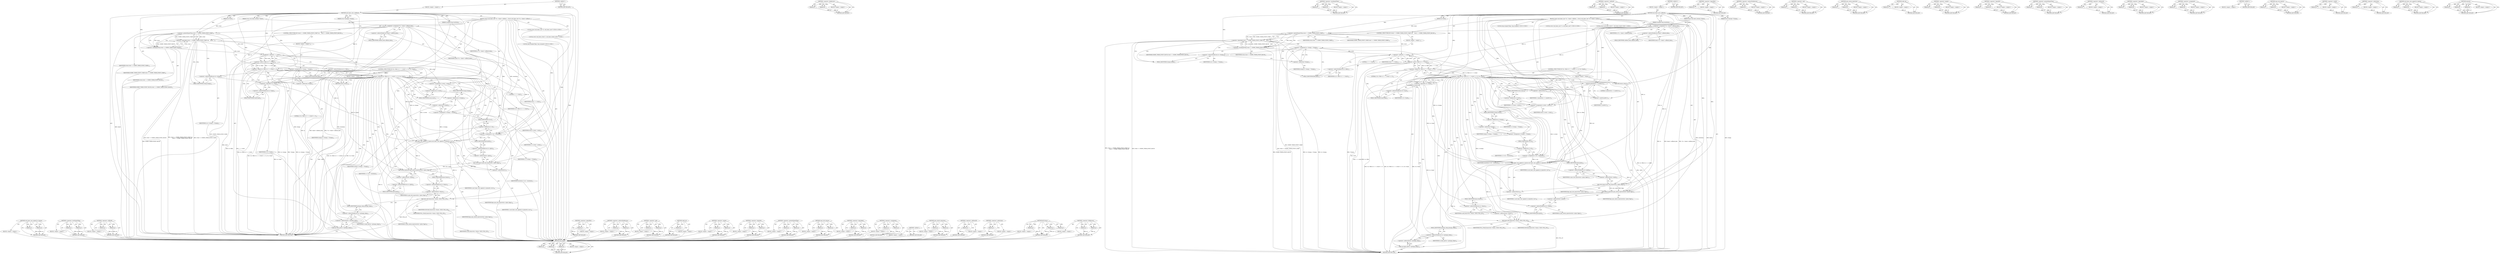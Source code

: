 digraph "memset" {
vulnerable_192 [label=<(METHOD,snd_timer_user_append_to_tqueue)>];
vulnerable_193 [label=<(PARAM,p1)>];
vulnerable_194 [label=<(PARAM,p2)>];
vulnerable_195 [label=<(BLOCK,&lt;empty&gt;,&lt;empty&gt;)>];
vulnerable_196 [label=<(METHOD_RETURN,ANY)>];
vulnerable_145 [label=<(METHOD,&lt;operator&gt;.lessEqualsThan)>];
vulnerable_146 [label=<(PARAM,p1)>];
vulnerable_147 [label=<(PARAM,p2)>];
vulnerable_148 [label=<(BLOCK,&lt;empty&gt;,&lt;empty&gt;)>];
vulnerable_149 [label=<(METHOD_RETURN,ANY)>];
vulnerable_169 [label=<(METHOD,&lt;operator&gt;.shiftLeft)>];
vulnerable_170 [label=<(PARAM,p1)>];
vulnerable_171 [label=<(PARAM,p2)>];
vulnerable_172 [label=<(BLOCK,&lt;empty&gt;,&lt;empty&gt;)>];
vulnerable_173 [label=<(METHOD_RETURN,ANY)>];
vulnerable_6 [label=<(METHOD,&lt;global&gt;)<SUB>1</SUB>>];
vulnerable_7 [label=<(BLOCK,&lt;empty&gt;,&lt;empty&gt;)<SUB>1</SUB>>];
vulnerable_8 [label=<(METHOD,snd_timer_user_ccallback)<SUB>1</SUB>>];
vulnerable_9 [label=<(PARAM,struct snd_timer_instance *timeri)<SUB>1</SUB>>];
vulnerable_10 [label=<(PARAM,int event)<SUB>2</SUB>>];
vulnerable_11 [label=<(PARAM,struct timespec *tstamp)<SUB>3</SUB>>];
vulnerable_12 [label=<(PARAM,unsigned long resolution)<SUB>4</SUB>>];
vulnerable_13 [label=<(BLOCK,{
	struct snd_timer_user *tu = timeri-&gt;callback...,{
	struct snd_timer_user *tu = timeri-&gt;callback...)<SUB>5</SUB>>];
vulnerable_14 [label="<(LOCAL,struct snd_timer_user* tu: snd_timer_user*)<SUB>6</SUB>>"];
vulnerable_15 [label=<(&lt;operator&gt;.assignment,*tu = timeri-&gt;callback_data)<SUB>6</SUB>>];
vulnerable_16 [label=<(IDENTIFIER,tu,*tu = timeri-&gt;callback_data)<SUB>6</SUB>>];
vulnerable_17 [label=<(&lt;operator&gt;.indirectFieldAccess,timeri-&gt;callback_data)<SUB>6</SUB>>];
vulnerable_18 [label=<(IDENTIFIER,timeri,*tu = timeri-&gt;callback_data)<SUB>6</SUB>>];
vulnerable_19 [label=<(FIELD_IDENTIFIER,callback_data,callback_data)<SUB>6</SUB>>];
vulnerable_20 [label="<(LOCAL,struct snd_timer_tread r1: snd_timer_tread)<SUB>7</SUB>>"];
vulnerable_21 [label="<(LOCAL,long unsigned flags: long unsigned)<SUB>8</SUB>>"];
vulnerable_22 [label=<(CONTROL_STRUCTURE,IF,if (event &gt;= SNDRV_TIMER_EVENT_START &amp;&amp;
	    event &lt;= SNDRV_TIMER_EVENT_PAUSE))<SUB>10</SUB>>];
vulnerable_23 [label=<(&lt;operator&gt;.logicalAnd,event &gt;= SNDRV_TIMER_EVENT_START &amp;&amp;
	    event ...)<SUB>10</SUB>>];
vulnerable_24 [label=<(&lt;operator&gt;.greaterEqualsThan,event &gt;= SNDRV_TIMER_EVENT_START)<SUB>10</SUB>>];
vulnerable_25 [label=<(IDENTIFIER,event,event &gt;= SNDRV_TIMER_EVENT_START)<SUB>10</SUB>>];
vulnerable_26 [label=<(IDENTIFIER,SNDRV_TIMER_EVENT_START,event &gt;= SNDRV_TIMER_EVENT_START)<SUB>10</SUB>>];
vulnerable_27 [label=<(&lt;operator&gt;.lessEqualsThan,event &lt;= SNDRV_TIMER_EVENT_PAUSE)<SUB>11</SUB>>];
vulnerable_28 [label=<(IDENTIFIER,event,event &lt;= SNDRV_TIMER_EVENT_PAUSE)<SUB>11</SUB>>];
vulnerable_29 [label=<(IDENTIFIER,SNDRV_TIMER_EVENT_PAUSE,event &lt;= SNDRV_TIMER_EVENT_PAUSE)<SUB>11</SUB>>];
vulnerable_30 [label=<(BLOCK,&lt;empty&gt;,&lt;empty&gt;)<SUB>12</SUB>>];
vulnerable_31 [label=<(&lt;operator&gt;.assignment,tu-&gt;tstamp = *tstamp)<SUB>12</SUB>>];
vulnerable_32 [label=<(&lt;operator&gt;.indirectFieldAccess,tu-&gt;tstamp)<SUB>12</SUB>>];
vulnerable_33 [label=<(IDENTIFIER,tu,tu-&gt;tstamp = *tstamp)<SUB>12</SUB>>];
vulnerable_34 [label=<(FIELD_IDENTIFIER,tstamp,tstamp)<SUB>12</SUB>>];
vulnerable_35 [label=<(&lt;operator&gt;.indirection,*tstamp)<SUB>12</SUB>>];
vulnerable_36 [label=<(IDENTIFIER,tstamp,tu-&gt;tstamp = *tstamp)<SUB>12</SUB>>];
vulnerable_37 [label=<(CONTROL_STRUCTURE,IF,if ((tu-&gt;filter &amp; (1 &lt;&lt; event)) == 0 || !tu-&gt;tread))<SUB>13</SUB>>];
vulnerable_38 [label=<(&lt;operator&gt;.logicalOr,(tu-&gt;filter &amp; (1 &lt;&lt; event)) == 0 || !tu-&gt;tread)<SUB>13</SUB>>];
vulnerable_39 [label=<(&lt;operator&gt;.equals,(tu-&gt;filter &amp; (1 &lt;&lt; event)) == 0)<SUB>13</SUB>>];
vulnerable_40 [label=<(&lt;operator&gt;.and,tu-&gt;filter &amp; (1 &lt;&lt; event))<SUB>13</SUB>>];
vulnerable_41 [label=<(&lt;operator&gt;.indirectFieldAccess,tu-&gt;filter)<SUB>13</SUB>>];
vulnerable_42 [label=<(IDENTIFIER,tu,tu-&gt;filter &amp; (1 &lt;&lt; event))<SUB>13</SUB>>];
vulnerable_43 [label=<(FIELD_IDENTIFIER,filter,filter)<SUB>13</SUB>>];
vulnerable_44 [label=<(&lt;operator&gt;.shiftLeft,1 &lt;&lt; event)<SUB>13</SUB>>];
vulnerable_45 [label=<(LITERAL,1,1 &lt;&lt; event)<SUB>13</SUB>>];
vulnerable_46 [label=<(IDENTIFIER,event,1 &lt;&lt; event)<SUB>13</SUB>>];
vulnerable_47 [label=<(LITERAL,0,(tu-&gt;filter &amp; (1 &lt;&lt; event)) == 0)<SUB>13</SUB>>];
vulnerable_48 [label=<(&lt;operator&gt;.logicalNot,!tu-&gt;tread)<SUB>13</SUB>>];
vulnerable_49 [label=<(&lt;operator&gt;.indirectFieldAccess,tu-&gt;tread)<SUB>13</SUB>>];
vulnerable_50 [label=<(IDENTIFIER,tu,!tu-&gt;tread)<SUB>13</SUB>>];
vulnerable_51 [label=<(FIELD_IDENTIFIER,tread,tread)<SUB>13</SUB>>];
vulnerable_52 [label=<(BLOCK,&lt;empty&gt;,&lt;empty&gt;)<SUB>14</SUB>>];
vulnerable_53 [label=<(RETURN,return;,return;)<SUB>14</SUB>>];
vulnerable_54 [label=<(&lt;operator&gt;.assignment,r1.event = event)<SUB>15</SUB>>];
vulnerable_55 [label=<(&lt;operator&gt;.fieldAccess,r1.event)<SUB>15</SUB>>];
vulnerable_56 [label=<(IDENTIFIER,r1,r1.event = event)<SUB>15</SUB>>];
vulnerable_57 [label=<(FIELD_IDENTIFIER,event,event)<SUB>15</SUB>>];
vulnerable_58 [label=<(IDENTIFIER,event,r1.event = event)<SUB>15</SUB>>];
vulnerable_59 [label=<(&lt;operator&gt;.assignment,r1.tstamp = *tstamp)<SUB>16</SUB>>];
vulnerable_60 [label=<(&lt;operator&gt;.fieldAccess,r1.tstamp)<SUB>16</SUB>>];
vulnerable_61 [label=<(IDENTIFIER,r1,r1.tstamp = *tstamp)<SUB>16</SUB>>];
vulnerable_62 [label=<(FIELD_IDENTIFIER,tstamp,tstamp)<SUB>16</SUB>>];
vulnerable_63 [label=<(&lt;operator&gt;.indirection,*tstamp)<SUB>16</SUB>>];
vulnerable_64 [label=<(IDENTIFIER,tstamp,r1.tstamp = *tstamp)<SUB>16</SUB>>];
vulnerable_65 [label=<(&lt;operator&gt;.assignment,r1.val = resolution)<SUB>17</SUB>>];
vulnerable_66 [label=<(&lt;operator&gt;.fieldAccess,r1.val)<SUB>17</SUB>>];
vulnerable_67 [label=<(IDENTIFIER,r1,r1.val = resolution)<SUB>17</SUB>>];
vulnerable_68 [label=<(FIELD_IDENTIFIER,val,val)<SUB>17</SUB>>];
vulnerable_69 [label=<(IDENTIFIER,resolution,r1.val = resolution)<SUB>17</SUB>>];
vulnerable_70 [label=<(spin_lock_irqsave,spin_lock_irqsave(&amp;tu-&gt;qlock, flags))<SUB>18</SUB>>];
vulnerable_71 [label=<(&lt;operator&gt;.addressOf,&amp;tu-&gt;qlock)<SUB>18</SUB>>];
vulnerable_72 [label=<(&lt;operator&gt;.indirectFieldAccess,tu-&gt;qlock)<SUB>18</SUB>>];
vulnerable_73 [label=<(IDENTIFIER,tu,spin_lock_irqsave(&amp;tu-&gt;qlock, flags))<SUB>18</SUB>>];
vulnerable_74 [label=<(FIELD_IDENTIFIER,qlock,qlock)<SUB>18</SUB>>];
vulnerable_75 [label=<(IDENTIFIER,flags,spin_lock_irqsave(&amp;tu-&gt;qlock, flags))<SUB>18</SUB>>];
vulnerable_76 [label=<(snd_timer_user_append_to_tqueue,snd_timer_user_append_to_tqueue(tu, &amp;r1))<SUB>19</SUB>>];
vulnerable_77 [label=<(IDENTIFIER,tu,snd_timer_user_append_to_tqueue(tu, &amp;r1))<SUB>19</SUB>>];
vulnerable_78 [label=<(&lt;operator&gt;.addressOf,&amp;r1)<SUB>19</SUB>>];
vulnerable_79 [label=<(IDENTIFIER,r1,snd_timer_user_append_to_tqueue(tu, &amp;r1))<SUB>19</SUB>>];
vulnerable_80 [label=<(spin_unlock_irqrestore,spin_unlock_irqrestore(&amp;tu-&gt;qlock, flags))<SUB>20</SUB>>];
vulnerable_81 [label=<(&lt;operator&gt;.addressOf,&amp;tu-&gt;qlock)<SUB>20</SUB>>];
vulnerable_82 [label=<(&lt;operator&gt;.indirectFieldAccess,tu-&gt;qlock)<SUB>20</SUB>>];
vulnerable_83 [label=<(IDENTIFIER,tu,spin_unlock_irqrestore(&amp;tu-&gt;qlock, flags))<SUB>20</SUB>>];
vulnerable_84 [label=<(FIELD_IDENTIFIER,qlock,qlock)<SUB>20</SUB>>];
vulnerable_85 [label=<(IDENTIFIER,flags,spin_unlock_irqrestore(&amp;tu-&gt;qlock, flags))<SUB>20</SUB>>];
vulnerable_86 [label=<(kill_fasync,kill_fasync(&amp;tu-&gt;fasync, SIGIO, POLL_IN))<SUB>21</SUB>>];
vulnerable_87 [label=<(&lt;operator&gt;.addressOf,&amp;tu-&gt;fasync)<SUB>21</SUB>>];
vulnerable_88 [label=<(&lt;operator&gt;.indirectFieldAccess,tu-&gt;fasync)<SUB>21</SUB>>];
vulnerable_89 [label=<(IDENTIFIER,tu,kill_fasync(&amp;tu-&gt;fasync, SIGIO, POLL_IN))<SUB>21</SUB>>];
vulnerable_90 [label=<(FIELD_IDENTIFIER,fasync,fasync)<SUB>21</SUB>>];
vulnerable_91 [label=<(IDENTIFIER,SIGIO,kill_fasync(&amp;tu-&gt;fasync, SIGIO, POLL_IN))<SUB>21</SUB>>];
vulnerable_92 [label=<(IDENTIFIER,POLL_IN,kill_fasync(&amp;tu-&gt;fasync, SIGIO, POLL_IN))<SUB>21</SUB>>];
vulnerable_93 [label=<(wake_up,wake_up(&amp;tu-&gt;qchange_sleep))<SUB>22</SUB>>];
vulnerable_94 [label=<(&lt;operator&gt;.addressOf,&amp;tu-&gt;qchange_sleep)<SUB>22</SUB>>];
vulnerable_95 [label=<(&lt;operator&gt;.indirectFieldAccess,tu-&gt;qchange_sleep)<SUB>22</SUB>>];
vulnerable_96 [label=<(IDENTIFIER,tu,wake_up(&amp;tu-&gt;qchange_sleep))<SUB>22</SUB>>];
vulnerable_97 [label=<(FIELD_IDENTIFIER,qchange_sleep,qchange_sleep)<SUB>22</SUB>>];
vulnerable_98 [label=<(METHOD_RETURN,void)<SUB>1</SUB>>];
vulnerable_100 [label=<(METHOD_RETURN,ANY)<SUB>1</SUB>>];
vulnerable_174 [label=<(METHOD,&lt;operator&gt;.logicalNot)>];
vulnerable_175 [label=<(PARAM,p1)>];
vulnerable_176 [label=<(BLOCK,&lt;empty&gt;,&lt;empty&gt;)>];
vulnerable_177 [label=<(METHOD_RETURN,ANY)>];
vulnerable_130 [label=<(METHOD,&lt;operator&gt;.indirectFieldAccess)>];
vulnerable_131 [label=<(PARAM,p1)>];
vulnerable_132 [label=<(PARAM,p2)>];
vulnerable_133 [label=<(BLOCK,&lt;empty&gt;,&lt;empty&gt;)>];
vulnerable_134 [label=<(METHOD_RETURN,ANY)>];
vulnerable_164 [label=<(METHOD,&lt;operator&gt;.and)>];
vulnerable_165 [label=<(PARAM,p1)>];
vulnerable_166 [label=<(PARAM,p2)>];
vulnerable_167 [label=<(BLOCK,&lt;empty&gt;,&lt;empty&gt;)>];
vulnerable_168 [label=<(METHOD_RETURN,ANY)>];
vulnerable_208 [label=<(METHOD,wake_up)>];
vulnerable_209 [label=<(PARAM,p1)>];
vulnerable_210 [label=<(BLOCK,&lt;empty&gt;,&lt;empty&gt;)>];
vulnerable_211 [label=<(METHOD_RETURN,ANY)>];
vulnerable_159 [label=<(METHOD,&lt;operator&gt;.equals)>];
vulnerable_160 [label=<(PARAM,p1)>];
vulnerable_161 [label=<(PARAM,p2)>];
vulnerable_162 [label=<(BLOCK,&lt;empty&gt;,&lt;empty&gt;)>];
vulnerable_163 [label=<(METHOD_RETURN,ANY)>];
vulnerable_154 [label=<(METHOD,&lt;operator&gt;.logicalOr)>];
vulnerable_155 [label=<(PARAM,p1)>];
vulnerable_156 [label=<(PARAM,p2)>];
vulnerable_157 [label=<(BLOCK,&lt;empty&gt;,&lt;empty&gt;)>];
vulnerable_158 [label=<(METHOD_RETURN,ANY)>];
vulnerable_140 [label=<(METHOD,&lt;operator&gt;.greaterEqualsThan)>];
vulnerable_141 [label=<(PARAM,p1)>];
vulnerable_142 [label=<(PARAM,p2)>];
vulnerable_143 [label=<(BLOCK,&lt;empty&gt;,&lt;empty&gt;)>];
vulnerable_144 [label=<(METHOD_RETURN,ANY)>];
vulnerable_183 [label=<(METHOD,spin_lock_irqsave)>];
vulnerable_184 [label=<(PARAM,p1)>];
vulnerable_185 [label=<(PARAM,p2)>];
vulnerable_186 [label=<(BLOCK,&lt;empty&gt;,&lt;empty&gt;)>];
vulnerable_187 [label=<(METHOD_RETURN,ANY)>];
vulnerable_135 [label=<(METHOD,&lt;operator&gt;.logicalAnd)>];
vulnerable_136 [label=<(PARAM,p1)>];
vulnerable_137 [label=<(PARAM,p2)>];
vulnerable_138 [label=<(BLOCK,&lt;empty&gt;,&lt;empty&gt;)>];
vulnerable_139 [label=<(METHOD_RETURN,ANY)>];
vulnerable_125 [label=<(METHOD,&lt;operator&gt;.assignment)>];
vulnerable_126 [label=<(PARAM,p1)>];
vulnerable_127 [label=<(PARAM,p2)>];
vulnerable_128 [label=<(BLOCK,&lt;empty&gt;,&lt;empty&gt;)>];
vulnerable_129 [label=<(METHOD_RETURN,ANY)>];
vulnerable_119 [label=<(METHOD,&lt;global&gt;)<SUB>1</SUB>>];
vulnerable_120 [label=<(BLOCK,&lt;empty&gt;,&lt;empty&gt;)>];
vulnerable_121 [label=<(METHOD_RETURN,ANY)>];
vulnerable_197 [label=<(METHOD,spin_unlock_irqrestore)>];
vulnerable_198 [label=<(PARAM,p1)>];
vulnerable_199 [label=<(PARAM,p2)>];
vulnerable_200 [label=<(BLOCK,&lt;empty&gt;,&lt;empty&gt;)>];
vulnerable_201 [label=<(METHOD_RETURN,ANY)>];
vulnerable_188 [label=<(METHOD,&lt;operator&gt;.addressOf)>];
vulnerable_189 [label=<(PARAM,p1)>];
vulnerable_190 [label=<(BLOCK,&lt;empty&gt;,&lt;empty&gt;)>];
vulnerable_191 [label=<(METHOD_RETURN,ANY)>];
vulnerable_150 [label=<(METHOD,&lt;operator&gt;.indirection)>];
vulnerable_151 [label=<(PARAM,p1)>];
vulnerable_152 [label=<(BLOCK,&lt;empty&gt;,&lt;empty&gt;)>];
vulnerable_153 [label=<(METHOD_RETURN,ANY)>];
vulnerable_202 [label=<(METHOD,kill_fasync)>];
vulnerable_203 [label=<(PARAM,p1)>];
vulnerable_204 [label=<(PARAM,p2)>];
vulnerable_205 [label=<(PARAM,p3)>];
vulnerable_206 [label=<(BLOCK,&lt;empty&gt;,&lt;empty&gt;)>];
vulnerable_207 [label=<(METHOD_RETURN,ANY)>];
vulnerable_178 [label=<(METHOD,&lt;operator&gt;.fieldAccess)>];
vulnerable_179 [label=<(PARAM,p1)>];
vulnerable_180 [label=<(PARAM,p2)>];
vulnerable_181 [label=<(BLOCK,&lt;empty&gt;,&lt;empty&gt;)>];
vulnerable_182 [label=<(METHOD_RETURN,ANY)>];
fixed_218 [label=<(METHOD,kill_fasync)>];
fixed_219 [label=<(PARAM,p1)>];
fixed_220 [label=<(PARAM,p2)>];
fixed_221 [label=<(PARAM,p3)>];
fixed_222 [label=<(BLOCK,&lt;empty&gt;,&lt;empty&gt;)>];
fixed_223 [label=<(METHOD_RETURN,ANY)>];
fixed_198 [label=<(METHOD,&lt;operator&gt;.fieldAccess)>];
fixed_199 [label=<(PARAM,p1)>];
fixed_200 [label=<(PARAM,p2)>];
fixed_201 [label=<(BLOCK,&lt;empty&gt;,&lt;empty&gt;)>];
fixed_202 [label=<(METHOD_RETURN,ANY)>];
fixed_151 [label=<(METHOD,&lt;operator&gt;.lessEqualsThan)>];
fixed_152 [label=<(PARAM,p1)>];
fixed_153 [label=<(PARAM,p2)>];
fixed_154 [label=<(BLOCK,&lt;empty&gt;,&lt;empty&gt;)>];
fixed_155 [label=<(METHOD_RETURN,ANY)>];
fixed_175 [label=<(METHOD,&lt;operator&gt;.shiftLeft)>];
fixed_176 [label=<(PARAM,p1)>];
fixed_177 [label=<(PARAM,p2)>];
fixed_178 [label=<(BLOCK,&lt;empty&gt;,&lt;empty&gt;)>];
fixed_179 [label=<(METHOD_RETURN,ANY)>];
fixed_6 [label=<(METHOD,&lt;global&gt;)<SUB>1</SUB>>];
fixed_7 [label=<(BLOCK,&lt;empty&gt;,&lt;empty&gt;)<SUB>1</SUB>>];
fixed_8 [label=<(METHOD,snd_timer_user_ccallback)<SUB>1</SUB>>];
fixed_9 [label=<(PARAM,struct snd_timer_instance *timeri)<SUB>1</SUB>>];
fixed_10 [label=<(PARAM,int event)<SUB>2</SUB>>];
fixed_11 [label=<(PARAM,struct timespec *tstamp)<SUB>3</SUB>>];
fixed_12 [label=<(PARAM,unsigned long resolution)<SUB>4</SUB>>];
fixed_13 [label=<(BLOCK,{
	struct snd_timer_user *tu = timeri-&gt;callback...,{
	struct snd_timer_user *tu = timeri-&gt;callback...)<SUB>5</SUB>>];
fixed_14 [label="<(LOCAL,struct snd_timer_user* tu: snd_timer_user*)<SUB>6</SUB>>"];
fixed_15 [label=<(&lt;operator&gt;.assignment,*tu = timeri-&gt;callback_data)<SUB>6</SUB>>];
fixed_16 [label=<(IDENTIFIER,tu,*tu = timeri-&gt;callback_data)<SUB>6</SUB>>];
fixed_17 [label=<(&lt;operator&gt;.indirectFieldAccess,timeri-&gt;callback_data)<SUB>6</SUB>>];
fixed_18 [label=<(IDENTIFIER,timeri,*tu = timeri-&gt;callback_data)<SUB>6</SUB>>];
fixed_19 [label=<(FIELD_IDENTIFIER,callback_data,callback_data)<SUB>6</SUB>>];
fixed_20 [label="<(LOCAL,struct snd_timer_tread r1: snd_timer_tread)<SUB>7</SUB>>"];
fixed_21 [label="<(LOCAL,long unsigned flags: long unsigned)<SUB>8</SUB>>"];
fixed_22 [label=<(CONTROL_STRUCTURE,IF,if (event &gt;= SNDRV_TIMER_EVENT_START &amp;&amp;
	    event &lt;= SNDRV_TIMER_EVENT_PAUSE))<SUB>10</SUB>>];
fixed_23 [label=<(&lt;operator&gt;.logicalAnd,event &gt;= SNDRV_TIMER_EVENT_START &amp;&amp;
	    event ...)<SUB>10</SUB>>];
fixed_24 [label=<(&lt;operator&gt;.greaterEqualsThan,event &gt;= SNDRV_TIMER_EVENT_START)<SUB>10</SUB>>];
fixed_25 [label=<(IDENTIFIER,event,event &gt;= SNDRV_TIMER_EVENT_START)<SUB>10</SUB>>];
fixed_26 [label=<(IDENTIFIER,SNDRV_TIMER_EVENT_START,event &gt;= SNDRV_TIMER_EVENT_START)<SUB>10</SUB>>];
fixed_27 [label=<(&lt;operator&gt;.lessEqualsThan,event &lt;= SNDRV_TIMER_EVENT_PAUSE)<SUB>11</SUB>>];
fixed_28 [label=<(IDENTIFIER,event,event &lt;= SNDRV_TIMER_EVENT_PAUSE)<SUB>11</SUB>>];
fixed_29 [label=<(IDENTIFIER,SNDRV_TIMER_EVENT_PAUSE,event &lt;= SNDRV_TIMER_EVENT_PAUSE)<SUB>11</SUB>>];
fixed_30 [label=<(BLOCK,&lt;empty&gt;,&lt;empty&gt;)<SUB>12</SUB>>];
fixed_31 [label=<(&lt;operator&gt;.assignment,tu-&gt;tstamp = *tstamp)<SUB>12</SUB>>];
fixed_32 [label=<(&lt;operator&gt;.indirectFieldAccess,tu-&gt;tstamp)<SUB>12</SUB>>];
fixed_33 [label=<(IDENTIFIER,tu,tu-&gt;tstamp = *tstamp)<SUB>12</SUB>>];
fixed_34 [label=<(FIELD_IDENTIFIER,tstamp,tstamp)<SUB>12</SUB>>];
fixed_35 [label=<(&lt;operator&gt;.indirection,*tstamp)<SUB>12</SUB>>];
fixed_36 [label=<(IDENTIFIER,tstamp,tu-&gt;tstamp = *tstamp)<SUB>12</SUB>>];
fixed_37 [label=<(CONTROL_STRUCTURE,IF,if ((tu-&gt;filter &amp; (1 &lt;&lt; event)) == 0 || !tu-&gt;tread))<SUB>13</SUB>>];
fixed_38 [label=<(&lt;operator&gt;.logicalOr,(tu-&gt;filter &amp; (1 &lt;&lt; event)) == 0 || !tu-&gt;tread)<SUB>13</SUB>>];
fixed_39 [label=<(&lt;operator&gt;.equals,(tu-&gt;filter &amp; (1 &lt;&lt; event)) == 0)<SUB>13</SUB>>];
fixed_40 [label=<(&lt;operator&gt;.and,tu-&gt;filter &amp; (1 &lt;&lt; event))<SUB>13</SUB>>];
fixed_41 [label=<(&lt;operator&gt;.indirectFieldAccess,tu-&gt;filter)<SUB>13</SUB>>];
fixed_42 [label=<(IDENTIFIER,tu,tu-&gt;filter &amp; (1 &lt;&lt; event))<SUB>13</SUB>>];
fixed_43 [label=<(FIELD_IDENTIFIER,filter,filter)<SUB>13</SUB>>];
fixed_44 [label=<(&lt;operator&gt;.shiftLeft,1 &lt;&lt; event)<SUB>13</SUB>>];
fixed_45 [label=<(LITERAL,1,1 &lt;&lt; event)<SUB>13</SUB>>];
fixed_46 [label=<(IDENTIFIER,event,1 &lt;&lt; event)<SUB>13</SUB>>];
fixed_47 [label=<(LITERAL,0,(tu-&gt;filter &amp; (1 &lt;&lt; event)) == 0)<SUB>13</SUB>>];
fixed_48 [label=<(&lt;operator&gt;.logicalNot,!tu-&gt;tread)<SUB>13</SUB>>];
fixed_49 [label=<(&lt;operator&gt;.indirectFieldAccess,tu-&gt;tread)<SUB>13</SUB>>];
fixed_50 [label=<(IDENTIFIER,tu,!tu-&gt;tread)<SUB>13</SUB>>];
fixed_51 [label=<(FIELD_IDENTIFIER,tread,tread)<SUB>13</SUB>>];
fixed_52 [label=<(BLOCK,&lt;empty&gt;,&lt;empty&gt;)<SUB>14</SUB>>];
fixed_53 [label=<(RETURN,return;,return;)<SUB>14</SUB>>];
fixed_54 [label=<(memset,memset(&amp;r1, 0, sizeof(r1)))<SUB>15</SUB>>];
fixed_55 [label=<(&lt;operator&gt;.addressOf,&amp;r1)<SUB>15</SUB>>];
fixed_56 [label=<(IDENTIFIER,r1,memset(&amp;r1, 0, sizeof(r1)))<SUB>15</SUB>>];
fixed_57 [label=<(LITERAL,0,memset(&amp;r1, 0, sizeof(r1)))<SUB>15</SUB>>];
fixed_58 [label=<(&lt;operator&gt;.sizeOf,sizeof(r1))<SUB>15</SUB>>];
fixed_59 [label=<(IDENTIFIER,r1,sizeof(r1))<SUB>15</SUB>>];
fixed_60 [label=<(&lt;operator&gt;.assignment,r1.event = event)<SUB>16</SUB>>];
fixed_61 [label=<(&lt;operator&gt;.fieldAccess,r1.event)<SUB>16</SUB>>];
fixed_62 [label=<(IDENTIFIER,r1,r1.event = event)<SUB>16</SUB>>];
fixed_63 [label=<(FIELD_IDENTIFIER,event,event)<SUB>16</SUB>>];
fixed_64 [label=<(IDENTIFIER,event,r1.event = event)<SUB>16</SUB>>];
fixed_65 [label=<(&lt;operator&gt;.assignment,r1.tstamp = *tstamp)<SUB>17</SUB>>];
fixed_66 [label=<(&lt;operator&gt;.fieldAccess,r1.tstamp)<SUB>17</SUB>>];
fixed_67 [label=<(IDENTIFIER,r1,r1.tstamp = *tstamp)<SUB>17</SUB>>];
fixed_68 [label=<(FIELD_IDENTIFIER,tstamp,tstamp)<SUB>17</SUB>>];
fixed_69 [label=<(&lt;operator&gt;.indirection,*tstamp)<SUB>17</SUB>>];
fixed_70 [label=<(IDENTIFIER,tstamp,r1.tstamp = *tstamp)<SUB>17</SUB>>];
fixed_71 [label=<(&lt;operator&gt;.assignment,r1.val = resolution)<SUB>18</SUB>>];
fixed_72 [label=<(&lt;operator&gt;.fieldAccess,r1.val)<SUB>18</SUB>>];
fixed_73 [label=<(IDENTIFIER,r1,r1.val = resolution)<SUB>18</SUB>>];
fixed_74 [label=<(FIELD_IDENTIFIER,val,val)<SUB>18</SUB>>];
fixed_75 [label=<(IDENTIFIER,resolution,r1.val = resolution)<SUB>18</SUB>>];
fixed_76 [label=<(spin_lock_irqsave,spin_lock_irqsave(&amp;tu-&gt;qlock, flags))<SUB>19</SUB>>];
fixed_77 [label=<(&lt;operator&gt;.addressOf,&amp;tu-&gt;qlock)<SUB>19</SUB>>];
fixed_78 [label=<(&lt;operator&gt;.indirectFieldAccess,tu-&gt;qlock)<SUB>19</SUB>>];
fixed_79 [label=<(IDENTIFIER,tu,spin_lock_irqsave(&amp;tu-&gt;qlock, flags))<SUB>19</SUB>>];
fixed_80 [label=<(FIELD_IDENTIFIER,qlock,qlock)<SUB>19</SUB>>];
fixed_81 [label=<(IDENTIFIER,flags,spin_lock_irqsave(&amp;tu-&gt;qlock, flags))<SUB>19</SUB>>];
fixed_82 [label=<(snd_timer_user_append_to_tqueue,snd_timer_user_append_to_tqueue(tu, &amp;r1))<SUB>20</SUB>>];
fixed_83 [label=<(IDENTIFIER,tu,snd_timer_user_append_to_tqueue(tu, &amp;r1))<SUB>20</SUB>>];
fixed_84 [label=<(&lt;operator&gt;.addressOf,&amp;r1)<SUB>20</SUB>>];
fixed_85 [label=<(IDENTIFIER,r1,snd_timer_user_append_to_tqueue(tu, &amp;r1))<SUB>20</SUB>>];
fixed_86 [label=<(spin_unlock_irqrestore,spin_unlock_irqrestore(&amp;tu-&gt;qlock, flags))<SUB>21</SUB>>];
fixed_87 [label=<(&lt;operator&gt;.addressOf,&amp;tu-&gt;qlock)<SUB>21</SUB>>];
fixed_88 [label=<(&lt;operator&gt;.indirectFieldAccess,tu-&gt;qlock)<SUB>21</SUB>>];
fixed_89 [label=<(IDENTIFIER,tu,spin_unlock_irqrestore(&amp;tu-&gt;qlock, flags))<SUB>21</SUB>>];
fixed_90 [label=<(FIELD_IDENTIFIER,qlock,qlock)<SUB>21</SUB>>];
fixed_91 [label=<(IDENTIFIER,flags,spin_unlock_irqrestore(&amp;tu-&gt;qlock, flags))<SUB>21</SUB>>];
fixed_92 [label=<(kill_fasync,kill_fasync(&amp;tu-&gt;fasync, SIGIO, POLL_IN))<SUB>22</SUB>>];
fixed_93 [label=<(&lt;operator&gt;.addressOf,&amp;tu-&gt;fasync)<SUB>22</SUB>>];
fixed_94 [label=<(&lt;operator&gt;.indirectFieldAccess,tu-&gt;fasync)<SUB>22</SUB>>];
fixed_95 [label=<(IDENTIFIER,tu,kill_fasync(&amp;tu-&gt;fasync, SIGIO, POLL_IN))<SUB>22</SUB>>];
fixed_96 [label=<(FIELD_IDENTIFIER,fasync,fasync)<SUB>22</SUB>>];
fixed_97 [label=<(IDENTIFIER,SIGIO,kill_fasync(&amp;tu-&gt;fasync, SIGIO, POLL_IN))<SUB>22</SUB>>];
fixed_98 [label=<(IDENTIFIER,POLL_IN,kill_fasync(&amp;tu-&gt;fasync, SIGIO, POLL_IN))<SUB>22</SUB>>];
fixed_99 [label=<(wake_up,wake_up(&amp;tu-&gt;qchange_sleep))<SUB>23</SUB>>];
fixed_100 [label=<(&lt;operator&gt;.addressOf,&amp;tu-&gt;qchange_sleep)<SUB>23</SUB>>];
fixed_101 [label=<(&lt;operator&gt;.indirectFieldAccess,tu-&gt;qchange_sleep)<SUB>23</SUB>>];
fixed_102 [label=<(IDENTIFIER,tu,wake_up(&amp;tu-&gt;qchange_sleep))<SUB>23</SUB>>];
fixed_103 [label=<(FIELD_IDENTIFIER,qchange_sleep,qchange_sleep)<SUB>23</SUB>>];
fixed_104 [label=<(METHOD_RETURN,void)<SUB>1</SUB>>];
fixed_106 [label=<(METHOD_RETURN,ANY)<SUB>1</SUB>>];
fixed_180 [label=<(METHOD,&lt;operator&gt;.logicalNot)>];
fixed_181 [label=<(PARAM,p1)>];
fixed_182 [label=<(BLOCK,&lt;empty&gt;,&lt;empty&gt;)>];
fixed_183 [label=<(METHOD_RETURN,ANY)>];
fixed_136 [label=<(METHOD,&lt;operator&gt;.indirectFieldAccess)>];
fixed_137 [label=<(PARAM,p1)>];
fixed_138 [label=<(PARAM,p2)>];
fixed_139 [label=<(BLOCK,&lt;empty&gt;,&lt;empty&gt;)>];
fixed_140 [label=<(METHOD_RETURN,ANY)>];
fixed_170 [label=<(METHOD,&lt;operator&gt;.and)>];
fixed_171 [label=<(PARAM,p1)>];
fixed_172 [label=<(PARAM,p2)>];
fixed_173 [label=<(BLOCK,&lt;empty&gt;,&lt;empty&gt;)>];
fixed_174 [label=<(METHOD_RETURN,ANY)>];
fixed_213 [label=<(METHOD,spin_unlock_irqrestore)>];
fixed_214 [label=<(PARAM,p1)>];
fixed_215 [label=<(PARAM,p2)>];
fixed_216 [label=<(BLOCK,&lt;empty&gt;,&lt;empty&gt;)>];
fixed_217 [label=<(METHOD_RETURN,ANY)>];
fixed_224 [label=<(METHOD,wake_up)>];
fixed_225 [label=<(PARAM,p1)>];
fixed_226 [label=<(BLOCK,&lt;empty&gt;,&lt;empty&gt;)>];
fixed_227 [label=<(METHOD_RETURN,ANY)>];
fixed_165 [label=<(METHOD,&lt;operator&gt;.equals)>];
fixed_166 [label=<(PARAM,p1)>];
fixed_167 [label=<(PARAM,p2)>];
fixed_168 [label=<(BLOCK,&lt;empty&gt;,&lt;empty&gt;)>];
fixed_169 [label=<(METHOD_RETURN,ANY)>];
fixed_160 [label=<(METHOD,&lt;operator&gt;.logicalOr)>];
fixed_161 [label=<(PARAM,p1)>];
fixed_162 [label=<(PARAM,p2)>];
fixed_163 [label=<(BLOCK,&lt;empty&gt;,&lt;empty&gt;)>];
fixed_164 [label=<(METHOD_RETURN,ANY)>];
fixed_146 [label=<(METHOD,&lt;operator&gt;.greaterEqualsThan)>];
fixed_147 [label=<(PARAM,p1)>];
fixed_148 [label=<(PARAM,p2)>];
fixed_149 [label=<(BLOCK,&lt;empty&gt;,&lt;empty&gt;)>];
fixed_150 [label=<(METHOD_RETURN,ANY)>];
fixed_190 [label=<(METHOD,&lt;operator&gt;.addressOf)>];
fixed_191 [label=<(PARAM,p1)>];
fixed_192 [label=<(BLOCK,&lt;empty&gt;,&lt;empty&gt;)>];
fixed_193 [label=<(METHOD_RETURN,ANY)>];
fixed_141 [label=<(METHOD,&lt;operator&gt;.logicalAnd)>];
fixed_142 [label=<(PARAM,p1)>];
fixed_143 [label=<(PARAM,p2)>];
fixed_144 [label=<(BLOCK,&lt;empty&gt;,&lt;empty&gt;)>];
fixed_145 [label=<(METHOD_RETURN,ANY)>];
fixed_131 [label=<(METHOD,&lt;operator&gt;.assignment)>];
fixed_132 [label=<(PARAM,p1)>];
fixed_133 [label=<(PARAM,p2)>];
fixed_134 [label=<(BLOCK,&lt;empty&gt;,&lt;empty&gt;)>];
fixed_135 [label=<(METHOD_RETURN,ANY)>];
fixed_125 [label=<(METHOD,&lt;global&gt;)<SUB>1</SUB>>];
fixed_126 [label=<(BLOCK,&lt;empty&gt;,&lt;empty&gt;)>];
fixed_127 [label=<(METHOD_RETURN,ANY)>];
fixed_203 [label=<(METHOD,spin_lock_irqsave)>];
fixed_204 [label=<(PARAM,p1)>];
fixed_205 [label=<(PARAM,p2)>];
fixed_206 [label=<(BLOCK,&lt;empty&gt;,&lt;empty&gt;)>];
fixed_207 [label=<(METHOD_RETURN,ANY)>];
fixed_194 [label=<(METHOD,&lt;operator&gt;.sizeOf)>];
fixed_195 [label=<(PARAM,p1)>];
fixed_196 [label=<(BLOCK,&lt;empty&gt;,&lt;empty&gt;)>];
fixed_197 [label=<(METHOD_RETURN,ANY)>];
fixed_156 [label=<(METHOD,&lt;operator&gt;.indirection)>];
fixed_157 [label=<(PARAM,p1)>];
fixed_158 [label=<(BLOCK,&lt;empty&gt;,&lt;empty&gt;)>];
fixed_159 [label=<(METHOD_RETURN,ANY)>];
fixed_208 [label=<(METHOD,snd_timer_user_append_to_tqueue)>];
fixed_209 [label=<(PARAM,p1)>];
fixed_210 [label=<(PARAM,p2)>];
fixed_211 [label=<(BLOCK,&lt;empty&gt;,&lt;empty&gt;)>];
fixed_212 [label=<(METHOD_RETURN,ANY)>];
fixed_184 [label=<(METHOD,memset)>];
fixed_185 [label=<(PARAM,p1)>];
fixed_186 [label=<(PARAM,p2)>];
fixed_187 [label=<(PARAM,p3)>];
fixed_188 [label=<(BLOCK,&lt;empty&gt;,&lt;empty&gt;)>];
fixed_189 [label=<(METHOD_RETURN,ANY)>];
vulnerable_192 -> vulnerable_193  [key=0, label="AST: "];
vulnerable_192 -> vulnerable_193  [key=1, label="DDG: "];
vulnerable_192 -> vulnerable_195  [key=0, label="AST: "];
vulnerable_192 -> vulnerable_194  [key=0, label="AST: "];
vulnerable_192 -> vulnerable_194  [key=1, label="DDG: "];
vulnerable_192 -> vulnerable_196  [key=0, label="AST: "];
vulnerable_192 -> vulnerable_196  [key=1, label="CFG: "];
vulnerable_193 -> vulnerable_196  [key=0, label="DDG: p1"];
vulnerable_194 -> vulnerable_196  [key=0, label="DDG: p2"];
vulnerable_195 -> fixed_218  [key=0];
vulnerable_196 -> fixed_218  [key=0];
vulnerable_145 -> vulnerable_146  [key=0, label="AST: "];
vulnerable_145 -> vulnerable_146  [key=1, label="DDG: "];
vulnerable_145 -> vulnerable_148  [key=0, label="AST: "];
vulnerable_145 -> vulnerable_147  [key=0, label="AST: "];
vulnerable_145 -> vulnerable_147  [key=1, label="DDG: "];
vulnerable_145 -> vulnerable_149  [key=0, label="AST: "];
vulnerable_145 -> vulnerable_149  [key=1, label="CFG: "];
vulnerable_146 -> vulnerable_149  [key=0, label="DDG: p1"];
vulnerable_147 -> vulnerable_149  [key=0, label="DDG: p2"];
vulnerable_148 -> fixed_218  [key=0];
vulnerable_149 -> fixed_218  [key=0];
vulnerable_169 -> vulnerable_170  [key=0, label="AST: "];
vulnerable_169 -> vulnerable_170  [key=1, label="DDG: "];
vulnerable_169 -> vulnerable_172  [key=0, label="AST: "];
vulnerable_169 -> vulnerable_171  [key=0, label="AST: "];
vulnerable_169 -> vulnerable_171  [key=1, label="DDG: "];
vulnerable_169 -> vulnerable_173  [key=0, label="AST: "];
vulnerable_169 -> vulnerable_173  [key=1, label="CFG: "];
vulnerable_170 -> vulnerable_173  [key=0, label="DDG: p1"];
vulnerable_171 -> vulnerable_173  [key=0, label="DDG: p2"];
vulnerable_172 -> fixed_218  [key=0];
vulnerable_173 -> fixed_218  [key=0];
vulnerable_6 -> vulnerable_7  [key=0, label="AST: "];
vulnerable_6 -> vulnerable_100  [key=0, label="AST: "];
vulnerable_6 -> vulnerable_100  [key=1, label="CFG: "];
vulnerable_7 -> vulnerable_8  [key=0, label="AST: "];
vulnerable_8 -> vulnerable_9  [key=0, label="AST: "];
vulnerable_8 -> vulnerable_9  [key=1, label="DDG: "];
vulnerable_8 -> vulnerable_10  [key=0, label="AST: "];
vulnerable_8 -> vulnerable_10  [key=1, label="DDG: "];
vulnerable_8 -> vulnerable_11  [key=0, label="AST: "];
vulnerable_8 -> vulnerable_11  [key=1, label="DDG: "];
vulnerable_8 -> vulnerable_12  [key=0, label="AST: "];
vulnerable_8 -> vulnerable_12  [key=1, label="DDG: "];
vulnerable_8 -> vulnerable_13  [key=0, label="AST: "];
vulnerable_8 -> vulnerable_98  [key=0, label="AST: "];
vulnerable_8 -> vulnerable_19  [key=0, label="CFG: "];
vulnerable_8 -> vulnerable_54  [key=0, label="DDG: "];
vulnerable_8 -> vulnerable_65  [key=0, label="DDG: "];
vulnerable_8 -> vulnerable_70  [key=0, label="DDG: "];
vulnerable_8 -> vulnerable_76  [key=0, label="DDG: "];
vulnerable_8 -> vulnerable_80  [key=0, label="DDG: "];
vulnerable_8 -> vulnerable_86  [key=0, label="DDG: "];
vulnerable_8 -> vulnerable_53  [key=0, label="DDG: "];
vulnerable_8 -> vulnerable_24  [key=0, label="DDG: "];
vulnerable_8 -> vulnerable_27  [key=0, label="DDG: "];
vulnerable_8 -> vulnerable_39  [key=0, label="DDG: "];
vulnerable_8 -> vulnerable_44  [key=0, label="DDG: "];
vulnerable_9 -> vulnerable_98  [key=0, label="DDG: timeri"];
vulnerable_9 -> vulnerable_15  [key=0, label="DDG: timeri"];
vulnerable_10 -> vulnerable_24  [key=0, label="DDG: event"];
vulnerable_11 -> vulnerable_98  [key=0, label="DDG: tstamp"];
vulnerable_12 -> vulnerable_98  [key=0, label="DDG: resolution"];
vulnerable_12 -> vulnerable_65  [key=0, label="DDG: resolution"];
vulnerable_13 -> vulnerable_14  [key=0, label="AST: "];
vulnerable_13 -> vulnerable_15  [key=0, label="AST: "];
vulnerable_13 -> vulnerable_20  [key=0, label="AST: "];
vulnerable_13 -> vulnerable_21  [key=0, label="AST: "];
vulnerable_13 -> vulnerable_22  [key=0, label="AST: "];
vulnerable_13 -> vulnerable_37  [key=0, label="AST: "];
vulnerable_13 -> vulnerable_54  [key=0, label="AST: "];
vulnerable_13 -> vulnerable_59  [key=0, label="AST: "];
vulnerable_13 -> vulnerable_65  [key=0, label="AST: "];
vulnerable_13 -> vulnerable_70  [key=0, label="AST: "];
vulnerable_13 -> vulnerable_76  [key=0, label="AST: "];
vulnerable_13 -> vulnerable_80  [key=0, label="AST: "];
vulnerable_13 -> vulnerable_86  [key=0, label="AST: "];
vulnerable_13 -> vulnerable_93  [key=0, label="AST: "];
vulnerable_14 -> fixed_218  [key=0];
vulnerable_15 -> vulnerable_16  [key=0, label="AST: "];
vulnerable_15 -> vulnerable_17  [key=0, label="AST: "];
vulnerable_15 -> vulnerable_24  [key=0, label="CFG: "];
vulnerable_15 -> vulnerable_98  [key=0, label="DDG: tu"];
vulnerable_15 -> vulnerable_98  [key=1, label="DDG: timeri-&gt;callback_data"];
vulnerable_15 -> vulnerable_98  [key=2, label="DDG: *tu = timeri-&gt;callback_data"];
vulnerable_15 -> vulnerable_70  [key=0, label="DDG: tu"];
vulnerable_15 -> vulnerable_76  [key=0, label="DDG: tu"];
vulnerable_15 -> vulnerable_80  [key=0, label="DDG: tu"];
vulnerable_15 -> vulnerable_48  [key=0, label="DDG: tu"];
vulnerable_15 -> vulnerable_40  [key=0, label="DDG: tu"];
vulnerable_16 -> fixed_218  [key=0];
vulnerable_17 -> vulnerable_18  [key=0, label="AST: "];
vulnerable_17 -> vulnerable_19  [key=0, label="AST: "];
vulnerable_17 -> vulnerable_15  [key=0, label="CFG: "];
vulnerable_18 -> fixed_218  [key=0];
vulnerable_19 -> vulnerable_17  [key=0, label="CFG: "];
vulnerable_20 -> fixed_218  [key=0];
vulnerable_21 -> fixed_218  [key=0];
vulnerable_22 -> vulnerable_23  [key=0, label="AST: "];
vulnerable_22 -> vulnerable_30  [key=0, label="AST: "];
vulnerable_23 -> vulnerable_24  [key=0, label="AST: "];
vulnerable_23 -> vulnerable_27  [key=0, label="AST: "];
vulnerable_23 -> vulnerable_34  [key=0, label="CFG: "];
vulnerable_23 -> vulnerable_34  [key=1, label="CDG: "];
vulnerable_23 -> vulnerable_43  [key=0, label="CFG: "];
vulnerable_23 -> vulnerable_98  [key=0, label="DDG: event &gt;= SNDRV_TIMER_EVENT_START"];
vulnerable_23 -> vulnerable_98  [key=1, label="DDG: event &lt;= SNDRV_TIMER_EVENT_PAUSE"];
vulnerable_23 -> vulnerable_98  [key=2, label="DDG: event &gt;= SNDRV_TIMER_EVENT_START &amp;&amp;
	    event &lt;= SNDRV_TIMER_EVENT_PAUSE"];
vulnerable_23 -> vulnerable_32  [key=0, label="CDG: "];
vulnerable_23 -> vulnerable_35  [key=0, label="CDG: "];
vulnerable_23 -> vulnerable_31  [key=0, label="CDG: "];
vulnerable_24 -> vulnerable_25  [key=0, label="AST: "];
vulnerable_24 -> vulnerable_26  [key=0, label="AST: "];
vulnerable_24 -> vulnerable_23  [key=0, label="CFG: "];
vulnerable_24 -> vulnerable_23  [key=1, label="DDG: event"];
vulnerable_24 -> vulnerable_23  [key=2, label="DDG: SNDRV_TIMER_EVENT_START"];
vulnerable_24 -> vulnerable_27  [key=0, label="CFG: "];
vulnerable_24 -> vulnerable_27  [key=1, label="DDG: event"];
vulnerable_24 -> vulnerable_27  [key=2, label="CDG: "];
vulnerable_24 -> vulnerable_98  [key=0, label="DDG: SNDRV_TIMER_EVENT_START"];
vulnerable_24 -> vulnerable_44  [key=0, label="DDG: event"];
vulnerable_25 -> fixed_218  [key=0];
vulnerable_26 -> fixed_218  [key=0];
vulnerable_27 -> vulnerable_28  [key=0, label="AST: "];
vulnerable_27 -> vulnerable_29  [key=0, label="AST: "];
vulnerable_27 -> vulnerable_23  [key=0, label="CFG: "];
vulnerable_27 -> vulnerable_23  [key=1, label="DDG: event"];
vulnerable_27 -> vulnerable_23  [key=2, label="DDG: SNDRV_TIMER_EVENT_PAUSE"];
vulnerable_27 -> vulnerable_98  [key=0, label="DDG: SNDRV_TIMER_EVENT_PAUSE"];
vulnerable_27 -> vulnerable_44  [key=0, label="DDG: event"];
vulnerable_28 -> fixed_218  [key=0];
vulnerable_29 -> fixed_218  [key=0];
vulnerable_30 -> vulnerable_31  [key=0, label="AST: "];
vulnerable_31 -> vulnerable_32  [key=0, label="AST: "];
vulnerable_31 -> vulnerable_35  [key=0, label="AST: "];
vulnerable_31 -> vulnerable_43  [key=0, label="CFG: "];
vulnerable_31 -> vulnerable_98  [key=0, label="DDG: tu-&gt;tstamp"];
vulnerable_31 -> vulnerable_98  [key=1, label="DDG: *tstamp"];
vulnerable_31 -> vulnerable_98  [key=2, label="DDG: tu-&gt;tstamp = *tstamp"];
vulnerable_31 -> vulnerable_76  [key=0, label="DDG: tu-&gt;tstamp"];
vulnerable_32 -> vulnerable_33  [key=0, label="AST: "];
vulnerable_32 -> vulnerable_34  [key=0, label="AST: "];
vulnerable_32 -> vulnerable_35  [key=0, label="CFG: "];
vulnerable_33 -> fixed_218  [key=0];
vulnerable_34 -> vulnerable_32  [key=0, label="CFG: "];
vulnerable_35 -> vulnerable_36  [key=0, label="AST: "];
vulnerable_35 -> vulnerable_31  [key=0, label="CFG: "];
vulnerable_36 -> fixed_218  [key=0];
vulnerable_37 -> vulnerable_38  [key=0, label="AST: "];
vulnerable_37 -> vulnerable_52  [key=0, label="AST: "];
vulnerable_38 -> vulnerable_39  [key=0, label="AST: "];
vulnerable_38 -> vulnerable_48  [key=0, label="AST: "];
vulnerable_38 -> vulnerable_53  [key=0, label="CFG: "];
vulnerable_38 -> vulnerable_53  [key=1, label="CDG: "];
vulnerable_38 -> vulnerable_57  [key=0, label="CFG: "];
vulnerable_38 -> vulnerable_57  [key=1, label="CDG: "];
vulnerable_38 -> vulnerable_98  [key=0, label="DDG: (tu-&gt;filter &amp; (1 &lt;&lt; event)) == 0"];
vulnerable_38 -> vulnerable_98  [key=1, label="DDG: !tu-&gt;tread"];
vulnerable_38 -> vulnerable_98  [key=2, label="DDG: (tu-&gt;filter &amp; (1 &lt;&lt; event)) == 0 || !tu-&gt;tread"];
vulnerable_38 -> vulnerable_94  [key=0, label="CDG: "];
vulnerable_38 -> vulnerable_68  [key=0, label="CDG: "];
vulnerable_38 -> vulnerable_60  [key=0, label="CDG: "];
vulnerable_38 -> vulnerable_66  [key=0, label="CDG: "];
vulnerable_38 -> vulnerable_81  [key=0, label="CDG: "];
vulnerable_38 -> vulnerable_84  [key=0, label="CDG: "];
vulnerable_38 -> vulnerable_72  [key=0, label="CDG: "];
vulnerable_38 -> vulnerable_74  [key=0, label="CDG: "];
vulnerable_38 -> vulnerable_95  [key=0, label="CDG: "];
vulnerable_38 -> vulnerable_76  [key=0, label="CDG: "];
vulnerable_38 -> vulnerable_65  [key=0, label="CDG: "];
vulnerable_38 -> vulnerable_59  [key=0, label="CDG: "];
vulnerable_38 -> vulnerable_87  [key=0, label="CDG: "];
vulnerable_38 -> vulnerable_97  [key=0, label="CDG: "];
vulnerable_38 -> vulnerable_82  [key=0, label="CDG: "];
vulnerable_38 -> vulnerable_93  [key=0, label="CDG: "];
vulnerable_38 -> vulnerable_90  [key=0, label="CDG: "];
vulnerable_38 -> vulnerable_54  [key=0, label="CDG: "];
vulnerable_38 -> vulnerable_80  [key=0, label="CDG: "];
vulnerable_38 -> vulnerable_71  [key=0, label="CDG: "];
vulnerable_38 -> vulnerable_88  [key=0, label="CDG: "];
vulnerable_38 -> vulnerable_70  [key=0, label="CDG: "];
vulnerable_38 -> vulnerable_63  [key=0, label="CDG: "];
vulnerable_38 -> vulnerable_55  [key=0, label="CDG: "];
vulnerable_38 -> vulnerable_78  [key=0, label="CDG: "];
vulnerable_38 -> vulnerable_62  [key=0, label="CDG: "];
vulnerable_38 -> vulnerable_86  [key=0, label="CDG: "];
vulnerable_39 -> vulnerable_40  [key=0, label="AST: "];
vulnerable_39 -> vulnerable_47  [key=0, label="AST: "];
vulnerable_39 -> vulnerable_38  [key=0, label="CFG: "];
vulnerable_39 -> vulnerable_38  [key=1, label="DDG: tu-&gt;filter &amp; (1 &lt;&lt; event)"];
vulnerable_39 -> vulnerable_38  [key=2, label="DDG: 0"];
vulnerable_39 -> vulnerable_51  [key=0, label="CFG: "];
vulnerable_39 -> vulnerable_51  [key=1, label="CDG: "];
vulnerable_39 -> vulnerable_98  [key=0, label="DDG: tu-&gt;filter &amp; (1 &lt;&lt; event)"];
vulnerable_39 -> vulnerable_48  [key=0, label="CDG: "];
vulnerable_39 -> vulnerable_49  [key=0, label="CDG: "];
vulnerable_40 -> vulnerable_41  [key=0, label="AST: "];
vulnerable_40 -> vulnerable_44  [key=0, label="AST: "];
vulnerable_40 -> vulnerable_39  [key=0, label="CFG: "];
vulnerable_40 -> vulnerable_39  [key=1, label="DDG: tu-&gt;filter"];
vulnerable_40 -> vulnerable_39  [key=2, label="DDG: 1 &lt;&lt; event"];
vulnerable_40 -> vulnerable_98  [key=0, label="DDG: tu-&gt;filter"];
vulnerable_40 -> vulnerable_98  [key=1, label="DDG: 1 &lt;&lt; event"];
vulnerable_40 -> vulnerable_76  [key=0, label="DDG: tu-&gt;filter"];
vulnerable_41 -> vulnerable_42  [key=0, label="AST: "];
vulnerable_41 -> vulnerable_43  [key=0, label="AST: "];
vulnerable_41 -> vulnerable_44  [key=0, label="CFG: "];
vulnerable_42 -> fixed_218  [key=0];
vulnerable_43 -> vulnerable_41  [key=0, label="CFG: "];
vulnerable_44 -> vulnerable_45  [key=0, label="AST: "];
vulnerable_44 -> vulnerable_46  [key=0, label="AST: "];
vulnerable_44 -> vulnerable_40  [key=0, label="CFG: "];
vulnerable_44 -> vulnerable_40  [key=1, label="DDG: 1"];
vulnerable_44 -> vulnerable_40  [key=2, label="DDG: event"];
vulnerable_44 -> vulnerable_98  [key=0, label="DDG: event"];
vulnerable_44 -> vulnerable_54  [key=0, label="DDG: event"];
vulnerable_45 -> fixed_218  [key=0];
vulnerable_46 -> fixed_218  [key=0];
vulnerable_47 -> fixed_218  [key=0];
vulnerable_48 -> vulnerable_49  [key=0, label="AST: "];
vulnerable_48 -> vulnerable_38  [key=0, label="CFG: "];
vulnerable_48 -> vulnerable_38  [key=1, label="DDG: tu-&gt;tread"];
vulnerable_48 -> vulnerable_98  [key=0, label="DDG: tu-&gt;tread"];
vulnerable_48 -> vulnerable_76  [key=0, label="DDG: tu-&gt;tread"];
vulnerable_49 -> vulnerable_50  [key=0, label="AST: "];
vulnerable_49 -> vulnerable_51  [key=0, label="AST: "];
vulnerable_49 -> vulnerable_48  [key=0, label="CFG: "];
vulnerable_50 -> fixed_218  [key=0];
vulnerable_51 -> vulnerable_49  [key=0, label="CFG: "];
vulnerable_52 -> vulnerable_53  [key=0, label="AST: "];
vulnerable_53 -> vulnerable_98  [key=0, label="CFG: "];
vulnerable_53 -> vulnerable_98  [key=1, label="DDG: &lt;RET&gt;"];
vulnerable_54 -> vulnerable_55  [key=0, label="AST: "];
vulnerable_54 -> vulnerable_58  [key=0, label="AST: "];
vulnerable_54 -> vulnerable_62  [key=0, label="CFG: "];
vulnerable_54 -> vulnerable_76  [key=0, label="DDG: r1.event"];
vulnerable_55 -> vulnerable_56  [key=0, label="AST: "];
vulnerable_55 -> vulnerable_57  [key=0, label="AST: "];
vulnerable_55 -> vulnerable_54  [key=0, label="CFG: "];
vulnerable_56 -> fixed_218  [key=0];
vulnerable_57 -> vulnerable_55  [key=0, label="CFG: "];
vulnerable_58 -> fixed_218  [key=0];
vulnerable_59 -> vulnerable_60  [key=0, label="AST: "];
vulnerable_59 -> vulnerable_63  [key=0, label="AST: "];
vulnerable_59 -> vulnerable_68  [key=0, label="CFG: "];
vulnerable_59 -> vulnerable_76  [key=0, label="DDG: r1.tstamp"];
vulnerable_60 -> vulnerable_61  [key=0, label="AST: "];
vulnerable_60 -> vulnerable_62  [key=0, label="AST: "];
vulnerable_60 -> vulnerable_63  [key=0, label="CFG: "];
vulnerable_61 -> fixed_218  [key=0];
vulnerable_62 -> vulnerable_60  [key=0, label="CFG: "];
vulnerable_63 -> vulnerable_64  [key=0, label="AST: "];
vulnerable_63 -> vulnerable_59  [key=0, label="CFG: "];
vulnerable_64 -> fixed_218  [key=0];
vulnerable_65 -> vulnerable_66  [key=0, label="AST: "];
vulnerable_65 -> vulnerable_69  [key=0, label="AST: "];
vulnerable_65 -> vulnerable_74  [key=0, label="CFG: "];
vulnerable_65 -> vulnerable_76  [key=0, label="DDG: r1.val"];
vulnerable_66 -> vulnerable_67  [key=0, label="AST: "];
vulnerable_66 -> vulnerable_68  [key=0, label="AST: "];
vulnerable_66 -> vulnerable_65  [key=0, label="CFG: "];
vulnerable_67 -> fixed_218  [key=0];
vulnerable_68 -> vulnerable_66  [key=0, label="CFG: "];
vulnerable_69 -> fixed_218  [key=0];
vulnerable_70 -> vulnerable_71  [key=0, label="AST: "];
vulnerable_70 -> vulnerable_75  [key=0, label="AST: "];
vulnerable_70 -> vulnerable_78  [key=0, label="CFG: "];
vulnerable_70 -> vulnerable_80  [key=0, label="DDG: &amp;tu-&gt;qlock"];
vulnerable_70 -> vulnerable_80  [key=1, label="DDG: flags"];
vulnerable_71 -> vulnerable_72  [key=0, label="AST: "];
vulnerable_71 -> vulnerable_70  [key=0, label="CFG: "];
vulnerable_72 -> vulnerable_73  [key=0, label="AST: "];
vulnerable_72 -> vulnerable_74  [key=0, label="AST: "];
vulnerable_72 -> vulnerable_71  [key=0, label="CFG: "];
vulnerable_73 -> fixed_218  [key=0];
vulnerable_74 -> vulnerable_72  [key=0, label="CFG: "];
vulnerable_75 -> fixed_218  [key=0];
vulnerable_76 -> vulnerable_77  [key=0, label="AST: "];
vulnerable_76 -> vulnerable_78  [key=0, label="AST: "];
vulnerable_76 -> vulnerable_84  [key=0, label="CFG: "];
vulnerable_76 -> vulnerable_80  [key=0, label="DDG: tu"];
vulnerable_76 -> vulnerable_86  [key=0, label="DDG: tu"];
vulnerable_76 -> vulnerable_93  [key=0, label="DDG: tu"];
vulnerable_77 -> fixed_218  [key=0];
vulnerable_78 -> vulnerable_79  [key=0, label="AST: "];
vulnerable_78 -> vulnerable_76  [key=0, label="CFG: "];
vulnerable_79 -> fixed_218  [key=0];
vulnerable_80 -> vulnerable_81  [key=0, label="AST: "];
vulnerable_80 -> vulnerable_85  [key=0, label="AST: "];
vulnerable_80 -> vulnerable_90  [key=0, label="CFG: "];
vulnerable_81 -> vulnerable_82  [key=0, label="AST: "];
vulnerable_81 -> vulnerable_80  [key=0, label="CFG: "];
vulnerable_82 -> vulnerable_83  [key=0, label="AST: "];
vulnerable_82 -> vulnerable_84  [key=0, label="AST: "];
vulnerable_82 -> vulnerable_81  [key=0, label="CFG: "];
vulnerable_83 -> fixed_218  [key=0];
vulnerable_84 -> vulnerable_82  [key=0, label="CFG: "];
vulnerable_85 -> fixed_218  [key=0];
vulnerable_86 -> vulnerable_87  [key=0, label="AST: "];
vulnerable_86 -> vulnerable_91  [key=0, label="AST: "];
vulnerable_86 -> vulnerable_92  [key=0, label="AST: "];
vulnerable_86 -> vulnerable_97  [key=0, label="CFG: "];
vulnerable_86 -> vulnerable_98  [key=0, label="DDG: POLL_IN"];
vulnerable_87 -> vulnerable_88  [key=0, label="AST: "];
vulnerable_87 -> vulnerable_86  [key=0, label="CFG: "];
vulnerable_88 -> vulnerable_89  [key=0, label="AST: "];
vulnerable_88 -> vulnerable_90  [key=0, label="AST: "];
vulnerable_88 -> vulnerable_87  [key=0, label="CFG: "];
vulnerable_89 -> fixed_218  [key=0];
vulnerable_90 -> vulnerable_88  [key=0, label="CFG: "];
vulnerable_91 -> fixed_218  [key=0];
vulnerable_92 -> fixed_218  [key=0];
vulnerable_93 -> vulnerable_94  [key=0, label="AST: "];
vulnerable_93 -> vulnerable_98  [key=0, label="CFG: "];
vulnerable_94 -> vulnerable_95  [key=0, label="AST: "];
vulnerable_94 -> vulnerable_93  [key=0, label="CFG: "];
vulnerable_95 -> vulnerable_96  [key=0, label="AST: "];
vulnerable_95 -> vulnerable_97  [key=0, label="AST: "];
vulnerable_95 -> vulnerable_94  [key=0, label="CFG: "];
vulnerable_96 -> fixed_218  [key=0];
vulnerable_97 -> vulnerable_95  [key=0, label="CFG: "];
vulnerable_98 -> fixed_218  [key=0];
vulnerable_100 -> fixed_218  [key=0];
vulnerable_174 -> vulnerable_175  [key=0, label="AST: "];
vulnerable_174 -> vulnerable_175  [key=1, label="DDG: "];
vulnerable_174 -> vulnerable_176  [key=0, label="AST: "];
vulnerable_174 -> vulnerable_177  [key=0, label="AST: "];
vulnerable_174 -> vulnerable_177  [key=1, label="CFG: "];
vulnerable_175 -> vulnerable_177  [key=0, label="DDG: p1"];
vulnerable_176 -> fixed_218  [key=0];
vulnerable_177 -> fixed_218  [key=0];
vulnerable_130 -> vulnerable_131  [key=0, label="AST: "];
vulnerable_130 -> vulnerable_131  [key=1, label="DDG: "];
vulnerable_130 -> vulnerable_133  [key=0, label="AST: "];
vulnerable_130 -> vulnerable_132  [key=0, label="AST: "];
vulnerable_130 -> vulnerable_132  [key=1, label="DDG: "];
vulnerable_130 -> vulnerable_134  [key=0, label="AST: "];
vulnerable_130 -> vulnerable_134  [key=1, label="CFG: "];
vulnerable_131 -> vulnerable_134  [key=0, label="DDG: p1"];
vulnerable_132 -> vulnerable_134  [key=0, label="DDG: p2"];
vulnerable_133 -> fixed_218  [key=0];
vulnerable_134 -> fixed_218  [key=0];
vulnerable_164 -> vulnerable_165  [key=0, label="AST: "];
vulnerable_164 -> vulnerable_165  [key=1, label="DDG: "];
vulnerable_164 -> vulnerable_167  [key=0, label="AST: "];
vulnerable_164 -> vulnerable_166  [key=0, label="AST: "];
vulnerable_164 -> vulnerable_166  [key=1, label="DDG: "];
vulnerable_164 -> vulnerable_168  [key=0, label="AST: "];
vulnerable_164 -> vulnerable_168  [key=1, label="CFG: "];
vulnerable_165 -> vulnerable_168  [key=0, label="DDG: p1"];
vulnerable_166 -> vulnerable_168  [key=0, label="DDG: p2"];
vulnerable_167 -> fixed_218  [key=0];
vulnerable_168 -> fixed_218  [key=0];
vulnerable_208 -> vulnerable_209  [key=0, label="AST: "];
vulnerable_208 -> vulnerable_209  [key=1, label="DDG: "];
vulnerable_208 -> vulnerable_210  [key=0, label="AST: "];
vulnerable_208 -> vulnerable_211  [key=0, label="AST: "];
vulnerable_208 -> vulnerable_211  [key=1, label="CFG: "];
vulnerable_209 -> vulnerable_211  [key=0, label="DDG: p1"];
vulnerable_210 -> fixed_218  [key=0];
vulnerable_211 -> fixed_218  [key=0];
vulnerable_159 -> vulnerable_160  [key=0, label="AST: "];
vulnerable_159 -> vulnerable_160  [key=1, label="DDG: "];
vulnerable_159 -> vulnerable_162  [key=0, label="AST: "];
vulnerable_159 -> vulnerable_161  [key=0, label="AST: "];
vulnerable_159 -> vulnerable_161  [key=1, label="DDG: "];
vulnerable_159 -> vulnerable_163  [key=0, label="AST: "];
vulnerable_159 -> vulnerable_163  [key=1, label="CFG: "];
vulnerable_160 -> vulnerable_163  [key=0, label="DDG: p1"];
vulnerable_161 -> vulnerable_163  [key=0, label="DDG: p2"];
vulnerable_162 -> fixed_218  [key=0];
vulnerable_163 -> fixed_218  [key=0];
vulnerable_154 -> vulnerable_155  [key=0, label="AST: "];
vulnerable_154 -> vulnerable_155  [key=1, label="DDG: "];
vulnerable_154 -> vulnerable_157  [key=0, label="AST: "];
vulnerable_154 -> vulnerable_156  [key=0, label="AST: "];
vulnerable_154 -> vulnerable_156  [key=1, label="DDG: "];
vulnerable_154 -> vulnerable_158  [key=0, label="AST: "];
vulnerable_154 -> vulnerable_158  [key=1, label="CFG: "];
vulnerable_155 -> vulnerable_158  [key=0, label="DDG: p1"];
vulnerable_156 -> vulnerable_158  [key=0, label="DDG: p2"];
vulnerable_157 -> fixed_218  [key=0];
vulnerable_158 -> fixed_218  [key=0];
vulnerable_140 -> vulnerable_141  [key=0, label="AST: "];
vulnerable_140 -> vulnerable_141  [key=1, label="DDG: "];
vulnerable_140 -> vulnerable_143  [key=0, label="AST: "];
vulnerable_140 -> vulnerable_142  [key=0, label="AST: "];
vulnerable_140 -> vulnerable_142  [key=1, label="DDG: "];
vulnerable_140 -> vulnerable_144  [key=0, label="AST: "];
vulnerable_140 -> vulnerable_144  [key=1, label="CFG: "];
vulnerable_141 -> vulnerable_144  [key=0, label="DDG: p1"];
vulnerable_142 -> vulnerable_144  [key=0, label="DDG: p2"];
vulnerable_143 -> fixed_218  [key=0];
vulnerable_144 -> fixed_218  [key=0];
vulnerable_183 -> vulnerable_184  [key=0, label="AST: "];
vulnerable_183 -> vulnerable_184  [key=1, label="DDG: "];
vulnerable_183 -> vulnerable_186  [key=0, label="AST: "];
vulnerable_183 -> vulnerable_185  [key=0, label="AST: "];
vulnerable_183 -> vulnerable_185  [key=1, label="DDG: "];
vulnerable_183 -> vulnerable_187  [key=0, label="AST: "];
vulnerable_183 -> vulnerable_187  [key=1, label="CFG: "];
vulnerable_184 -> vulnerable_187  [key=0, label="DDG: p1"];
vulnerable_185 -> vulnerable_187  [key=0, label="DDG: p2"];
vulnerable_186 -> fixed_218  [key=0];
vulnerable_187 -> fixed_218  [key=0];
vulnerable_135 -> vulnerable_136  [key=0, label="AST: "];
vulnerable_135 -> vulnerable_136  [key=1, label="DDG: "];
vulnerable_135 -> vulnerable_138  [key=0, label="AST: "];
vulnerable_135 -> vulnerable_137  [key=0, label="AST: "];
vulnerable_135 -> vulnerable_137  [key=1, label="DDG: "];
vulnerable_135 -> vulnerable_139  [key=0, label="AST: "];
vulnerable_135 -> vulnerable_139  [key=1, label="CFG: "];
vulnerable_136 -> vulnerable_139  [key=0, label="DDG: p1"];
vulnerable_137 -> vulnerable_139  [key=0, label="DDG: p2"];
vulnerable_138 -> fixed_218  [key=0];
vulnerable_139 -> fixed_218  [key=0];
vulnerable_125 -> vulnerable_126  [key=0, label="AST: "];
vulnerable_125 -> vulnerable_126  [key=1, label="DDG: "];
vulnerable_125 -> vulnerable_128  [key=0, label="AST: "];
vulnerable_125 -> vulnerable_127  [key=0, label="AST: "];
vulnerable_125 -> vulnerable_127  [key=1, label="DDG: "];
vulnerable_125 -> vulnerable_129  [key=0, label="AST: "];
vulnerable_125 -> vulnerable_129  [key=1, label="CFG: "];
vulnerable_126 -> vulnerable_129  [key=0, label="DDG: p1"];
vulnerable_127 -> vulnerable_129  [key=0, label="DDG: p2"];
vulnerable_128 -> fixed_218  [key=0];
vulnerable_129 -> fixed_218  [key=0];
vulnerable_119 -> vulnerable_120  [key=0, label="AST: "];
vulnerable_119 -> vulnerable_121  [key=0, label="AST: "];
vulnerable_119 -> vulnerable_121  [key=1, label="CFG: "];
vulnerable_120 -> fixed_218  [key=0];
vulnerable_121 -> fixed_218  [key=0];
vulnerable_197 -> vulnerable_198  [key=0, label="AST: "];
vulnerable_197 -> vulnerable_198  [key=1, label="DDG: "];
vulnerable_197 -> vulnerable_200  [key=0, label="AST: "];
vulnerable_197 -> vulnerable_199  [key=0, label="AST: "];
vulnerable_197 -> vulnerable_199  [key=1, label="DDG: "];
vulnerable_197 -> vulnerable_201  [key=0, label="AST: "];
vulnerable_197 -> vulnerable_201  [key=1, label="CFG: "];
vulnerable_198 -> vulnerable_201  [key=0, label="DDG: p1"];
vulnerable_199 -> vulnerable_201  [key=0, label="DDG: p2"];
vulnerable_200 -> fixed_218  [key=0];
vulnerable_201 -> fixed_218  [key=0];
vulnerable_188 -> vulnerable_189  [key=0, label="AST: "];
vulnerable_188 -> vulnerable_189  [key=1, label="DDG: "];
vulnerable_188 -> vulnerable_190  [key=0, label="AST: "];
vulnerable_188 -> vulnerable_191  [key=0, label="AST: "];
vulnerable_188 -> vulnerable_191  [key=1, label="CFG: "];
vulnerable_189 -> vulnerable_191  [key=0, label="DDG: p1"];
vulnerable_190 -> fixed_218  [key=0];
vulnerable_191 -> fixed_218  [key=0];
vulnerable_150 -> vulnerable_151  [key=0, label="AST: "];
vulnerable_150 -> vulnerable_151  [key=1, label="DDG: "];
vulnerable_150 -> vulnerable_152  [key=0, label="AST: "];
vulnerable_150 -> vulnerable_153  [key=0, label="AST: "];
vulnerable_150 -> vulnerable_153  [key=1, label="CFG: "];
vulnerable_151 -> vulnerable_153  [key=0, label="DDG: p1"];
vulnerable_152 -> fixed_218  [key=0];
vulnerable_153 -> fixed_218  [key=0];
vulnerable_202 -> vulnerable_203  [key=0, label="AST: "];
vulnerable_202 -> vulnerable_203  [key=1, label="DDG: "];
vulnerable_202 -> vulnerable_206  [key=0, label="AST: "];
vulnerable_202 -> vulnerable_204  [key=0, label="AST: "];
vulnerable_202 -> vulnerable_204  [key=1, label="DDG: "];
vulnerable_202 -> vulnerable_207  [key=0, label="AST: "];
vulnerable_202 -> vulnerable_207  [key=1, label="CFG: "];
vulnerable_202 -> vulnerable_205  [key=0, label="AST: "];
vulnerable_202 -> vulnerable_205  [key=1, label="DDG: "];
vulnerable_203 -> vulnerable_207  [key=0, label="DDG: p1"];
vulnerable_204 -> vulnerable_207  [key=0, label="DDG: p2"];
vulnerable_205 -> vulnerable_207  [key=0, label="DDG: p3"];
vulnerable_206 -> fixed_218  [key=0];
vulnerable_207 -> fixed_218  [key=0];
vulnerable_178 -> vulnerable_179  [key=0, label="AST: "];
vulnerable_178 -> vulnerable_179  [key=1, label="DDG: "];
vulnerable_178 -> vulnerable_181  [key=0, label="AST: "];
vulnerable_178 -> vulnerable_180  [key=0, label="AST: "];
vulnerable_178 -> vulnerable_180  [key=1, label="DDG: "];
vulnerable_178 -> vulnerable_182  [key=0, label="AST: "];
vulnerable_178 -> vulnerable_182  [key=1, label="CFG: "];
vulnerable_179 -> vulnerable_182  [key=0, label="DDG: p1"];
vulnerable_180 -> vulnerable_182  [key=0, label="DDG: p2"];
vulnerable_181 -> fixed_218  [key=0];
vulnerable_182 -> fixed_218  [key=0];
fixed_218 -> fixed_219  [key=0, label="AST: "];
fixed_218 -> fixed_219  [key=1, label="DDG: "];
fixed_218 -> fixed_222  [key=0, label="AST: "];
fixed_218 -> fixed_220  [key=0, label="AST: "];
fixed_218 -> fixed_220  [key=1, label="DDG: "];
fixed_218 -> fixed_223  [key=0, label="AST: "];
fixed_218 -> fixed_223  [key=1, label="CFG: "];
fixed_218 -> fixed_221  [key=0, label="AST: "];
fixed_218 -> fixed_221  [key=1, label="DDG: "];
fixed_219 -> fixed_223  [key=0, label="DDG: p1"];
fixed_220 -> fixed_223  [key=0, label="DDG: p2"];
fixed_221 -> fixed_223  [key=0, label="DDG: p3"];
fixed_198 -> fixed_199  [key=0, label="AST: "];
fixed_198 -> fixed_199  [key=1, label="DDG: "];
fixed_198 -> fixed_201  [key=0, label="AST: "];
fixed_198 -> fixed_200  [key=0, label="AST: "];
fixed_198 -> fixed_200  [key=1, label="DDG: "];
fixed_198 -> fixed_202  [key=0, label="AST: "];
fixed_198 -> fixed_202  [key=1, label="CFG: "];
fixed_199 -> fixed_202  [key=0, label="DDG: p1"];
fixed_200 -> fixed_202  [key=0, label="DDG: p2"];
fixed_151 -> fixed_152  [key=0, label="AST: "];
fixed_151 -> fixed_152  [key=1, label="DDG: "];
fixed_151 -> fixed_154  [key=0, label="AST: "];
fixed_151 -> fixed_153  [key=0, label="AST: "];
fixed_151 -> fixed_153  [key=1, label="DDG: "];
fixed_151 -> fixed_155  [key=0, label="AST: "];
fixed_151 -> fixed_155  [key=1, label="CFG: "];
fixed_152 -> fixed_155  [key=0, label="DDG: p1"];
fixed_153 -> fixed_155  [key=0, label="DDG: p2"];
fixed_175 -> fixed_176  [key=0, label="AST: "];
fixed_175 -> fixed_176  [key=1, label="DDG: "];
fixed_175 -> fixed_178  [key=0, label="AST: "];
fixed_175 -> fixed_177  [key=0, label="AST: "];
fixed_175 -> fixed_177  [key=1, label="DDG: "];
fixed_175 -> fixed_179  [key=0, label="AST: "];
fixed_175 -> fixed_179  [key=1, label="CFG: "];
fixed_176 -> fixed_179  [key=0, label="DDG: p1"];
fixed_177 -> fixed_179  [key=0, label="DDG: p2"];
fixed_6 -> fixed_7  [key=0, label="AST: "];
fixed_6 -> fixed_106  [key=0, label="AST: "];
fixed_6 -> fixed_106  [key=1, label="CFG: "];
fixed_7 -> fixed_8  [key=0, label="AST: "];
fixed_8 -> fixed_9  [key=0, label="AST: "];
fixed_8 -> fixed_9  [key=1, label="DDG: "];
fixed_8 -> fixed_10  [key=0, label="AST: "];
fixed_8 -> fixed_10  [key=1, label="DDG: "];
fixed_8 -> fixed_11  [key=0, label="AST: "];
fixed_8 -> fixed_11  [key=1, label="DDG: "];
fixed_8 -> fixed_12  [key=0, label="AST: "];
fixed_8 -> fixed_12  [key=1, label="DDG: "];
fixed_8 -> fixed_13  [key=0, label="AST: "];
fixed_8 -> fixed_104  [key=0, label="AST: "];
fixed_8 -> fixed_19  [key=0, label="CFG: "];
fixed_8 -> fixed_60  [key=0, label="DDG: "];
fixed_8 -> fixed_71  [key=0, label="DDG: "];
fixed_8 -> fixed_54  [key=0, label="DDG: "];
fixed_8 -> fixed_76  [key=0, label="DDG: "];
fixed_8 -> fixed_82  [key=0, label="DDG: "];
fixed_8 -> fixed_86  [key=0, label="DDG: "];
fixed_8 -> fixed_92  [key=0, label="DDG: "];
fixed_8 -> fixed_53  [key=0, label="DDG: "];
fixed_8 -> fixed_24  [key=0, label="DDG: "];
fixed_8 -> fixed_27  [key=0, label="DDG: "];
fixed_8 -> fixed_39  [key=0, label="DDG: "];
fixed_8 -> fixed_44  [key=0, label="DDG: "];
fixed_9 -> fixed_104  [key=0, label="DDG: timeri"];
fixed_9 -> fixed_15  [key=0, label="DDG: timeri"];
fixed_10 -> fixed_24  [key=0, label="DDG: event"];
fixed_11 -> fixed_104  [key=0, label="DDG: tstamp"];
fixed_12 -> fixed_104  [key=0, label="DDG: resolution"];
fixed_12 -> fixed_71  [key=0, label="DDG: resolution"];
fixed_13 -> fixed_14  [key=0, label="AST: "];
fixed_13 -> fixed_15  [key=0, label="AST: "];
fixed_13 -> fixed_20  [key=0, label="AST: "];
fixed_13 -> fixed_21  [key=0, label="AST: "];
fixed_13 -> fixed_22  [key=0, label="AST: "];
fixed_13 -> fixed_37  [key=0, label="AST: "];
fixed_13 -> fixed_54  [key=0, label="AST: "];
fixed_13 -> fixed_60  [key=0, label="AST: "];
fixed_13 -> fixed_65  [key=0, label="AST: "];
fixed_13 -> fixed_71  [key=0, label="AST: "];
fixed_13 -> fixed_76  [key=0, label="AST: "];
fixed_13 -> fixed_82  [key=0, label="AST: "];
fixed_13 -> fixed_86  [key=0, label="AST: "];
fixed_13 -> fixed_92  [key=0, label="AST: "];
fixed_13 -> fixed_99  [key=0, label="AST: "];
fixed_15 -> fixed_16  [key=0, label="AST: "];
fixed_15 -> fixed_17  [key=0, label="AST: "];
fixed_15 -> fixed_24  [key=0, label="CFG: "];
fixed_15 -> fixed_104  [key=0, label="DDG: tu"];
fixed_15 -> fixed_104  [key=1, label="DDG: timeri-&gt;callback_data"];
fixed_15 -> fixed_104  [key=2, label="DDG: *tu = timeri-&gt;callback_data"];
fixed_15 -> fixed_76  [key=0, label="DDG: tu"];
fixed_15 -> fixed_82  [key=0, label="DDG: tu"];
fixed_15 -> fixed_86  [key=0, label="DDG: tu"];
fixed_15 -> fixed_48  [key=0, label="DDG: tu"];
fixed_15 -> fixed_40  [key=0, label="DDG: tu"];
fixed_17 -> fixed_18  [key=0, label="AST: "];
fixed_17 -> fixed_19  [key=0, label="AST: "];
fixed_17 -> fixed_15  [key=0, label="CFG: "];
fixed_19 -> fixed_17  [key=0, label="CFG: "];
fixed_22 -> fixed_23  [key=0, label="AST: "];
fixed_22 -> fixed_30  [key=0, label="AST: "];
fixed_23 -> fixed_24  [key=0, label="AST: "];
fixed_23 -> fixed_27  [key=0, label="AST: "];
fixed_23 -> fixed_34  [key=0, label="CFG: "];
fixed_23 -> fixed_34  [key=1, label="CDG: "];
fixed_23 -> fixed_43  [key=0, label="CFG: "];
fixed_23 -> fixed_104  [key=0, label="DDG: event &gt;= SNDRV_TIMER_EVENT_START"];
fixed_23 -> fixed_104  [key=1, label="DDG: event &lt;= SNDRV_TIMER_EVENT_PAUSE"];
fixed_23 -> fixed_104  [key=2, label="DDG: event &gt;= SNDRV_TIMER_EVENT_START &amp;&amp;
	    event &lt;= SNDRV_TIMER_EVENT_PAUSE"];
fixed_23 -> fixed_32  [key=0, label="CDG: "];
fixed_23 -> fixed_35  [key=0, label="CDG: "];
fixed_23 -> fixed_31  [key=0, label="CDG: "];
fixed_24 -> fixed_25  [key=0, label="AST: "];
fixed_24 -> fixed_26  [key=0, label="AST: "];
fixed_24 -> fixed_23  [key=0, label="CFG: "];
fixed_24 -> fixed_23  [key=1, label="DDG: event"];
fixed_24 -> fixed_23  [key=2, label="DDG: SNDRV_TIMER_EVENT_START"];
fixed_24 -> fixed_27  [key=0, label="CFG: "];
fixed_24 -> fixed_27  [key=1, label="DDG: event"];
fixed_24 -> fixed_27  [key=2, label="CDG: "];
fixed_24 -> fixed_104  [key=0, label="DDG: SNDRV_TIMER_EVENT_START"];
fixed_24 -> fixed_44  [key=0, label="DDG: event"];
fixed_27 -> fixed_28  [key=0, label="AST: "];
fixed_27 -> fixed_29  [key=0, label="AST: "];
fixed_27 -> fixed_23  [key=0, label="CFG: "];
fixed_27 -> fixed_23  [key=1, label="DDG: event"];
fixed_27 -> fixed_23  [key=2, label="DDG: SNDRV_TIMER_EVENT_PAUSE"];
fixed_27 -> fixed_104  [key=0, label="DDG: SNDRV_TIMER_EVENT_PAUSE"];
fixed_27 -> fixed_44  [key=0, label="DDG: event"];
fixed_30 -> fixed_31  [key=0, label="AST: "];
fixed_31 -> fixed_32  [key=0, label="AST: "];
fixed_31 -> fixed_35  [key=0, label="AST: "];
fixed_31 -> fixed_43  [key=0, label="CFG: "];
fixed_31 -> fixed_104  [key=0, label="DDG: tu-&gt;tstamp"];
fixed_31 -> fixed_104  [key=1, label="DDG: *tstamp"];
fixed_31 -> fixed_104  [key=2, label="DDG: tu-&gt;tstamp = *tstamp"];
fixed_31 -> fixed_82  [key=0, label="DDG: tu-&gt;tstamp"];
fixed_32 -> fixed_33  [key=0, label="AST: "];
fixed_32 -> fixed_34  [key=0, label="AST: "];
fixed_32 -> fixed_35  [key=0, label="CFG: "];
fixed_34 -> fixed_32  [key=0, label="CFG: "];
fixed_35 -> fixed_36  [key=0, label="AST: "];
fixed_35 -> fixed_31  [key=0, label="CFG: "];
fixed_37 -> fixed_38  [key=0, label="AST: "];
fixed_37 -> fixed_52  [key=0, label="AST: "];
fixed_38 -> fixed_39  [key=0, label="AST: "];
fixed_38 -> fixed_48  [key=0, label="AST: "];
fixed_38 -> fixed_53  [key=0, label="CFG: "];
fixed_38 -> fixed_53  [key=1, label="CDG: "];
fixed_38 -> fixed_55  [key=0, label="CFG: "];
fixed_38 -> fixed_55  [key=1, label="CDG: "];
fixed_38 -> fixed_104  [key=0, label="DDG: (tu-&gt;filter &amp; (1 &lt;&lt; event)) == 0"];
fixed_38 -> fixed_104  [key=1, label="DDG: !tu-&gt;tread"];
fixed_38 -> fixed_104  [key=2, label="DDG: (tu-&gt;filter &amp; (1 &lt;&lt; event)) == 0 || !tu-&gt;tread"];
fixed_38 -> fixed_94  [key=0, label="CDG: "];
fixed_38 -> fixed_68  [key=0, label="CDG: "];
fixed_38 -> fixed_60  [key=0, label="CDG: "];
fixed_38 -> fixed_96  [key=0, label="CDG: "];
fixed_38 -> fixed_77  [key=0, label="CDG: "];
fixed_38 -> fixed_66  [key=0, label="CDG: "];
fixed_38 -> fixed_99  [key=0, label="CDG: "];
fixed_38 -> fixed_84  [key=0, label="CDG: "];
fixed_38 -> fixed_72  [key=0, label="CDG: "];
fixed_38 -> fixed_103  [key=0, label="CDG: "];
fixed_38 -> fixed_69  [key=0, label="CDG: "];
fixed_38 -> fixed_74  [key=0, label="CDG: "];
fixed_38 -> fixed_92  [key=0, label="CDG: "];
fixed_38 -> fixed_76  [key=0, label="CDG: "];
fixed_38 -> fixed_65  [key=0, label="CDG: "];
fixed_38 -> fixed_87  [key=0, label="CDG: "];
fixed_38 -> fixed_82  [key=0, label="CDG: "];
fixed_38 -> fixed_93  [key=0, label="CDG: "];
fixed_38 -> fixed_101  [key=0, label="CDG: "];
fixed_38 -> fixed_90  [key=0, label="CDG: "];
fixed_38 -> fixed_54  [key=0, label="CDG: "];
fixed_38 -> fixed_80  [key=0, label="CDG: "];
fixed_38 -> fixed_58  [key=0, label="CDG: "];
fixed_38 -> fixed_61  [key=0, label="CDG: "];
fixed_38 -> fixed_71  [key=0, label="CDG: "];
fixed_38 -> fixed_100  [key=0, label="CDG: "];
fixed_38 -> fixed_88  [key=0, label="CDG: "];
fixed_38 -> fixed_63  [key=0, label="CDG: "];
fixed_38 -> fixed_78  [key=0, label="CDG: "];
fixed_38 -> fixed_86  [key=0, label="CDG: "];
fixed_39 -> fixed_40  [key=0, label="AST: "];
fixed_39 -> fixed_47  [key=0, label="AST: "];
fixed_39 -> fixed_38  [key=0, label="CFG: "];
fixed_39 -> fixed_38  [key=1, label="DDG: tu-&gt;filter &amp; (1 &lt;&lt; event)"];
fixed_39 -> fixed_38  [key=2, label="DDG: 0"];
fixed_39 -> fixed_51  [key=0, label="CFG: "];
fixed_39 -> fixed_51  [key=1, label="CDG: "];
fixed_39 -> fixed_104  [key=0, label="DDG: tu-&gt;filter &amp; (1 &lt;&lt; event)"];
fixed_39 -> fixed_48  [key=0, label="CDG: "];
fixed_39 -> fixed_49  [key=0, label="CDG: "];
fixed_40 -> fixed_41  [key=0, label="AST: "];
fixed_40 -> fixed_44  [key=0, label="AST: "];
fixed_40 -> fixed_39  [key=0, label="CFG: "];
fixed_40 -> fixed_39  [key=1, label="DDG: tu-&gt;filter"];
fixed_40 -> fixed_39  [key=2, label="DDG: 1 &lt;&lt; event"];
fixed_40 -> fixed_104  [key=0, label="DDG: tu-&gt;filter"];
fixed_40 -> fixed_104  [key=1, label="DDG: 1 &lt;&lt; event"];
fixed_40 -> fixed_82  [key=0, label="DDG: tu-&gt;filter"];
fixed_41 -> fixed_42  [key=0, label="AST: "];
fixed_41 -> fixed_43  [key=0, label="AST: "];
fixed_41 -> fixed_44  [key=0, label="CFG: "];
fixed_43 -> fixed_41  [key=0, label="CFG: "];
fixed_44 -> fixed_45  [key=0, label="AST: "];
fixed_44 -> fixed_46  [key=0, label="AST: "];
fixed_44 -> fixed_40  [key=0, label="CFG: "];
fixed_44 -> fixed_40  [key=1, label="DDG: 1"];
fixed_44 -> fixed_40  [key=2, label="DDG: event"];
fixed_44 -> fixed_104  [key=0, label="DDG: event"];
fixed_44 -> fixed_60  [key=0, label="DDG: event"];
fixed_48 -> fixed_49  [key=0, label="AST: "];
fixed_48 -> fixed_38  [key=0, label="CFG: "];
fixed_48 -> fixed_38  [key=1, label="DDG: tu-&gt;tread"];
fixed_48 -> fixed_104  [key=0, label="DDG: tu-&gt;tread"];
fixed_48 -> fixed_82  [key=0, label="DDG: tu-&gt;tread"];
fixed_49 -> fixed_50  [key=0, label="AST: "];
fixed_49 -> fixed_51  [key=0, label="AST: "];
fixed_49 -> fixed_48  [key=0, label="CFG: "];
fixed_51 -> fixed_49  [key=0, label="CFG: "];
fixed_52 -> fixed_53  [key=0, label="AST: "];
fixed_53 -> fixed_104  [key=0, label="CFG: "];
fixed_53 -> fixed_104  [key=1, label="DDG: &lt;RET&gt;"];
fixed_54 -> fixed_55  [key=0, label="AST: "];
fixed_54 -> fixed_57  [key=0, label="AST: "];
fixed_54 -> fixed_58  [key=0, label="AST: "];
fixed_54 -> fixed_63  [key=0, label="CFG: "];
fixed_54 -> fixed_82  [key=0, label="DDG: &amp;r1"];
fixed_55 -> fixed_56  [key=0, label="AST: "];
fixed_55 -> fixed_58  [key=0, label="CFG: "];
fixed_58 -> fixed_59  [key=0, label="AST: "];
fixed_58 -> fixed_54  [key=0, label="CFG: "];
fixed_60 -> fixed_61  [key=0, label="AST: "];
fixed_60 -> fixed_64  [key=0, label="AST: "];
fixed_60 -> fixed_68  [key=0, label="CFG: "];
fixed_60 -> fixed_82  [key=0, label="DDG: r1.event"];
fixed_61 -> fixed_62  [key=0, label="AST: "];
fixed_61 -> fixed_63  [key=0, label="AST: "];
fixed_61 -> fixed_60  [key=0, label="CFG: "];
fixed_63 -> fixed_61  [key=0, label="CFG: "];
fixed_65 -> fixed_66  [key=0, label="AST: "];
fixed_65 -> fixed_69  [key=0, label="AST: "];
fixed_65 -> fixed_74  [key=0, label="CFG: "];
fixed_65 -> fixed_82  [key=0, label="DDG: r1.tstamp"];
fixed_66 -> fixed_67  [key=0, label="AST: "];
fixed_66 -> fixed_68  [key=0, label="AST: "];
fixed_66 -> fixed_69  [key=0, label="CFG: "];
fixed_68 -> fixed_66  [key=0, label="CFG: "];
fixed_69 -> fixed_70  [key=0, label="AST: "];
fixed_69 -> fixed_65  [key=0, label="CFG: "];
fixed_71 -> fixed_72  [key=0, label="AST: "];
fixed_71 -> fixed_75  [key=0, label="AST: "];
fixed_71 -> fixed_80  [key=0, label="CFG: "];
fixed_71 -> fixed_82  [key=0, label="DDG: r1.val"];
fixed_72 -> fixed_73  [key=0, label="AST: "];
fixed_72 -> fixed_74  [key=0, label="AST: "];
fixed_72 -> fixed_71  [key=0, label="CFG: "];
fixed_74 -> fixed_72  [key=0, label="CFG: "];
fixed_76 -> fixed_77  [key=0, label="AST: "];
fixed_76 -> fixed_81  [key=0, label="AST: "];
fixed_76 -> fixed_84  [key=0, label="CFG: "];
fixed_76 -> fixed_86  [key=0, label="DDG: &amp;tu-&gt;qlock"];
fixed_76 -> fixed_86  [key=1, label="DDG: flags"];
fixed_77 -> fixed_78  [key=0, label="AST: "];
fixed_77 -> fixed_76  [key=0, label="CFG: "];
fixed_78 -> fixed_79  [key=0, label="AST: "];
fixed_78 -> fixed_80  [key=0, label="AST: "];
fixed_78 -> fixed_77  [key=0, label="CFG: "];
fixed_80 -> fixed_78  [key=0, label="CFG: "];
fixed_82 -> fixed_83  [key=0, label="AST: "];
fixed_82 -> fixed_84  [key=0, label="AST: "];
fixed_82 -> fixed_90  [key=0, label="CFG: "];
fixed_82 -> fixed_86  [key=0, label="DDG: tu"];
fixed_82 -> fixed_92  [key=0, label="DDG: tu"];
fixed_82 -> fixed_99  [key=0, label="DDG: tu"];
fixed_84 -> fixed_85  [key=0, label="AST: "];
fixed_84 -> fixed_82  [key=0, label="CFG: "];
fixed_86 -> fixed_87  [key=0, label="AST: "];
fixed_86 -> fixed_91  [key=0, label="AST: "];
fixed_86 -> fixed_96  [key=0, label="CFG: "];
fixed_87 -> fixed_88  [key=0, label="AST: "];
fixed_87 -> fixed_86  [key=0, label="CFG: "];
fixed_88 -> fixed_89  [key=0, label="AST: "];
fixed_88 -> fixed_90  [key=0, label="AST: "];
fixed_88 -> fixed_87  [key=0, label="CFG: "];
fixed_90 -> fixed_88  [key=0, label="CFG: "];
fixed_92 -> fixed_93  [key=0, label="AST: "];
fixed_92 -> fixed_97  [key=0, label="AST: "];
fixed_92 -> fixed_98  [key=0, label="AST: "];
fixed_92 -> fixed_103  [key=0, label="CFG: "];
fixed_92 -> fixed_104  [key=0, label="DDG: POLL_IN"];
fixed_93 -> fixed_94  [key=0, label="AST: "];
fixed_93 -> fixed_92  [key=0, label="CFG: "];
fixed_94 -> fixed_95  [key=0, label="AST: "];
fixed_94 -> fixed_96  [key=0, label="AST: "];
fixed_94 -> fixed_93  [key=0, label="CFG: "];
fixed_96 -> fixed_94  [key=0, label="CFG: "];
fixed_99 -> fixed_100  [key=0, label="AST: "];
fixed_99 -> fixed_104  [key=0, label="CFG: "];
fixed_100 -> fixed_101  [key=0, label="AST: "];
fixed_100 -> fixed_99  [key=0, label="CFG: "];
fixed_101 -> fixed_102  [key=0, label="AST: "];
fixed_101 -> fixed_103  [key=0, label="AST: "];
fixed_101 -> fixed_100  [key=0, label="CFG: "];
fixed_103 -> fixed_101  [key=0, label="CFG: "];
fixed_180 -> fixed_181  [key=0, label="AST: "];
fixed_180 -> fixed_181  [key=1, label="DDG: "];
fixed_180 -> fixed_182  [key=0, label="AST: "];
fixed_180 -> fixed_183  [key=0, label="AST: "];
fixed_180 -> fixed_183  [key=1, label="CFG: "];
fixed_181 -> fixed_183  [key=0, label="DDG: p1"];
fixed_136 -> fixed_137  [key=0, label="AST: "];
fixed_136 -> fixed_137  [key=1, label="DDG: "];
fixed_136 -> fixed_139  [key=0, label="AST: "];
fixed_136 -> fixed_138  [key=0, label="AST: "];
fixed_136 -> fixed_138  [key=1, label="DDG: "];
fixed_136 -> fixed_140  [key=0, label="AST: "];
fixed_136 -> fixed_140  [key=1, label="CFG: "];
fixed_137 -> fixed_140  [key=0, label="DDG: p1"];
fixed_138 -> fixed_140  [key=0, label="DDG: p2"];
fixed_170 -> fixed_171  [key=0, label="AST: "];
fixed_170 -> fixed_171  [key=1, label="DDG: "];
fixed_170 -> fixed_173  [key=0, label="AST: "];
fixed_170 -> fixed_172  [key=0, label="AST: "];
fixed_170 -> fixed_172  [key=1, label="DDG: "];
fixed_170 -> fixed_174  [key=0, label="AST: "];
fixed_170 -> fixed_174  [key=1, label="CFG: "];
fixed_171 -> fixed_174  [key=0, label="DDG: p1"];
fixed_172 -> fixed_174  [key=0, label="DDG: p2"];
fixed_213 -> fixed_214  [key=0, label="AST: "];
fixed_213 -> fixed_214  [key=1, label="DDG: "];
fixed_213 -> fixed_216  [key=0, label="AST: "];
fixed_213 -> fixed_215  [key=0, label="AST: "];
fixed_213 -> fixed_215  [key=1, label="DDG: "];
fixed_213 -> fixed_217  [key=0, label="AST: "];
fixed_213 -> fixed_217  [key=1, label="CFG: "];
fixed_214 -> fixed_217  [key=0, label="DDG: p1"];
fixed_215 -> fixed_217  [key=0, label="DDG: p2"];
fixed_224 -> fixed_225  [key=0, label="AST: "];
fixed_224 -> fixed_225  [key=1, label="DDG: "];
fixed_224 -> fixed_226  [key=0, label="AST: "];
fixed_224 -> fixed_227  [key=0, label="AST: "];
fixed_224 -> fixed_227  [key=1, label="CFG: "];
fixed_225 -> fixed_227  [key=0, label="DDG: p1"];
fixed_165 -> fixed_166  [key=0, label="AST: "];
fixed_165 -> fixed_166  [key=1, label="DDG: "];
fixed_165 -> fixed_168  [key=0, label="AST: "];
fixed_165 -> fixed_167  [key=0, label="AST: "];
fixed_165 -> fixed_167  [key=1, label="DDG: "];
fixed_165 -> fixed_169  [key=0, label="AST: "];
fixed_165 -> fixed_169  [key=1, label="CFG: "];
fixed_166 -> fixed_169  [key=0, label="DDG: p1"];
fixed_167 -> fixed_169  [key=0, label="DDG: p2"];
fixed_160 -> fixed_161  [key=0, label="AST: "];
fixed_160 -> fixed_161  [key=1, label="DDG: "];
fixed_160 -> fixed_163  [key=0, label="AST: "];
fixed_160 -> fixed_162  [key=0, label="AST: "];
fixed_160 -> fixed_162  [key=1, label="DDG: "];
fixed_160 -> fixed_164  [key=0, label="AST: "];
fixed_160 -> fixed_164  [key=1, label="CFG: "];
fixed_161 -> fixed_164  [key=0, label="DDG: p1"];
fixed_162 -> fixed_164  [key=0, label="DDG: p2"];
fixed_146 -> fixed_147  [key=0, label="AST: "];
fixed_146 -> fixed_147  [key=1, label="DDG: "];
fixed_146 -> fixed_149  [key=0, label="AST: "];
fixed_146 -> fixed_148  [key=0, label="AST: "];
fixed_146 -> fixed_148  [key=1, label="DDG: "];
fixed_146 -> fixed_150  [key=0, label="AST: "];
fixed_146 -> fixed_150  [key=1, label="CFG: "];
fixed_147 -> fixed_150  [key=0, label="DDG: p1"];
fixed_148 -> fixed_150  [key=0, label="DDG: p2"];
fixed_190 -> fixed_191  [key=0, label="AST: "];
fixed_190 -> fixed_191  [key=1, label="DDG: "];
fixed_190 -> fixed_192  [key=0, label="AST: "];
fixed_190 -> fixed_193  [key=0, label="AST: "];
fixed_190 -> fixed_193  [key=1, label="CFG: "];
fixed_191 -> fixed_193  [key=0, label="DDG: p1"];
fixed_141 -> fixed_142  [key=0, label="AST: "];
fixed_141 -> fixed_142  [key=1, label="DDG: "];
fixed_141 -> fixed_144  [key=0, label="AST: "];
fixed_141 -> fixed_143  [key=0, label="AST: "];
fixed_141 -> fixed_143  [key=1, label="DDG: "];
fixed_141 -> fixed_145  [key=0, label="AST: "];
fixed_141 -> fixed_145  [key=1, label="CFG: "];
fixed_142 -> fixed_145  [key=0, label="DDG: p1"];
fixed_143 -> fixed_145  [key=0, label="DDG: p2"];
fixed_131 -> fixed_132  [key=0, label="AST: "];
fixed_131 -> fixed_132  [key=1, label="DDG: "];
fixed_131 -> fixed_134  [key=0, label="AST: "];
fixed_131 -> fixed_133  [key=0, label="AST: "];
fixed_131 -> fixed_133  [key=1, label="DDG: "];
fixed_131 -> fixed_135  [key=0, label="AST: "];
fixed_131 -> fixed_135  [key=1, label="CFG: "];
fixed_132 -> fixed_135  [key=0, label="DDG: p1"];
fixed_133 -> fixed_135  [key=0, label="DDG: p2"];
fixed_125 -> fixed_126  [key=0, label="AST: "];
fixed_125 -> fixed_127  [key=0, label="AST: "];
fixed_125 -> fixed_127  [key=1, label="CFG: "];
fixed_203 -> fixed_204  [key=0, label="AST: "];
fixed_203 -> fixed_204  [key=1, label="DDG: "];
fixed_203 -> fixed_206  [key=0, label="AST: "];
fixed_203 -> fixed_205  [key=0, label="AST: "];
fixed_203 -> fixed_205  [key=1, label="DDG: "];
fixed_203 -> fixed_207  [key=0, label="AST: "];
fixed_203 -> fixed_207  [key=1, label="CFG: "];
fixed_204 -> fixed_207  [key=0, label="DDG: p1"];
fixed_205 -> fixed_207  [key=0, label="DDG: p2"];
fixed_194 -> fixed_195  [key=0, label="AST: "];
fixed_194 -> fixed_195  [key=1, label="DDG: "];
fixed_194 -> fixed_196  [key=0, label="AST: "];
fixed_194 -> fixed_197  [key=0, label="AST: "];
fixed_194 -> fixed_197  [key=1, label="CFG: "];
fixed_195 -> fixed_197  [key=0, label="DDG: p1"];
fixed_156 -> fixed_157  [key=0, label="AST: "];
fixed_156 -> fixed_157  [key=1, label="DDG: "];
fixed_156 -> fixed_158  [key=0, label="AST: "];
fixed_156 -> fixed_159  [key=0, label="AST: "];
fixed_156 -> fixed_159  [key=1, label="CFG: "];
fixed_157 -> fixed_159  [key=0, label="DDG: p1"];
fixed_208 -> fixed_209  [key=0, label="AST: "];
fixed_208 -> fixed_209  [key=1, label="DDG: "];
fixed_208 -> fixed_211  [key=0, label="AST: "];
fixed_208 -> fixed_210  [key=0, label="AST: "];
fixed_208 -> fixed_210  [key=1, label="DDG: "];
fixed_208 -> fixed_212  [key=0, label="AST: "];
fixed_208 -> fixed_212  [key=1, label="CFG: "];
fixed_209 -> fixed_212  [key=0, label="DDG: p1"];
fixed_210 -> fixed_212  [key=0, label="DDG: p2"];
fixed_184 -> fixed_185  [key=0, label="AST: "];
fixed_184 -> fixed_185  [key=1, label="DDG: "];
fixed_184 -> fixed_188  [key=0, label="AST: "];
fixed_184 -> fixed_186  [key=0, label="AST: "];
fixed_184 -> fixed_186  [key=1, label="DDG: "];
fixed_184 -> fixed_189  [key=0, label="AST: "];
fixed_184 -> fixed_189  [key=1, label="CFG: "];
fixed_184 -> fixed_187  [key=0, label="AST: "];
fixed_184 -> fixed_187  [key=1, label="DDG: "];
fixed_185 -> fixed_189  [key=0, label="DDG: p1"];
fixed_186 -> fixed_189  [key=0, label="DDG: p2"];
fixed_187 -> fixed_189  [key=0, label="DDG: p3"];
}
